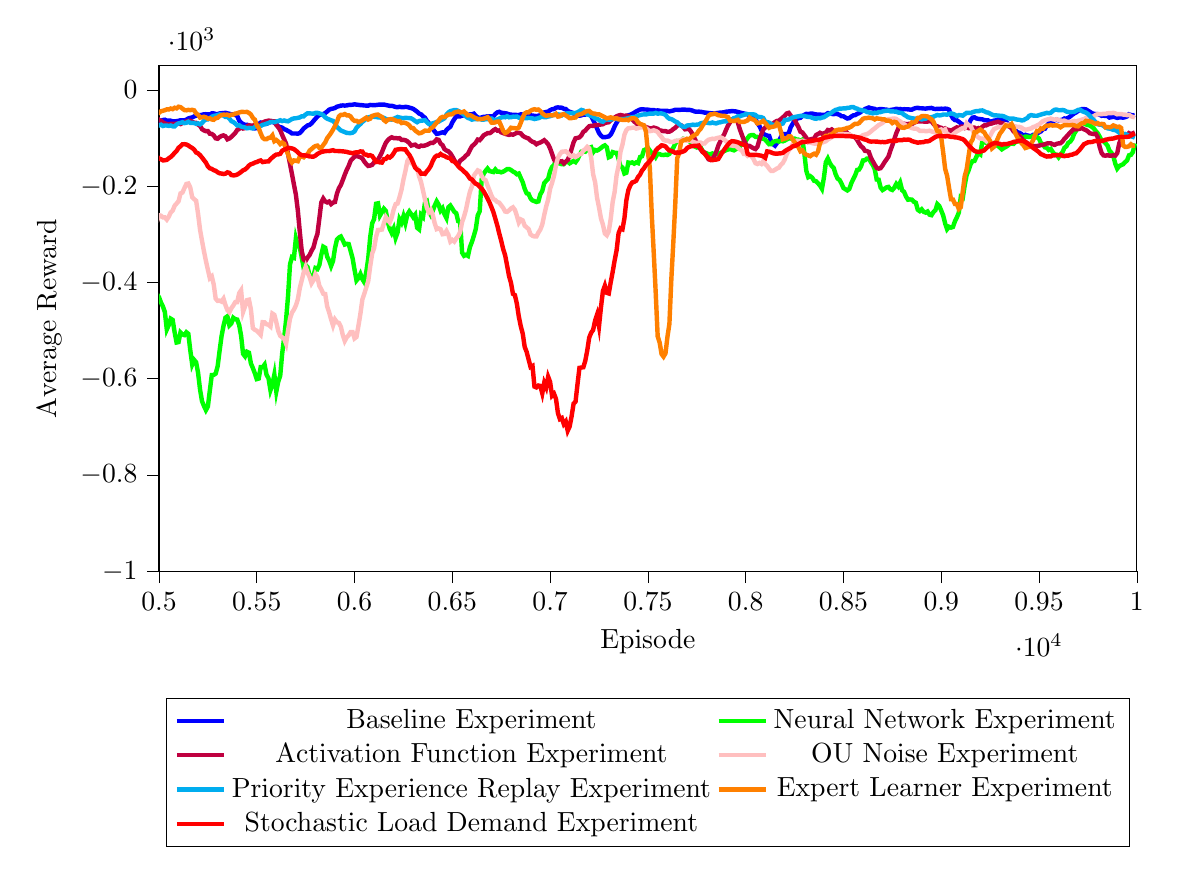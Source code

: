 % This file was created by tikzplotlib v0.9.1.
\begin{tikzpicture}

\definecolor{color0}{rgb}{1,0.498,0.055}
\definecolor{color1}{rgb}{0.122,0.467,0.706}

\begin{axis}[
compat=newest,
tick align=outside,
tick pos=left,
x grid style={white!69.02!black},
xmin=5000, xmax=10000,
xtick style={color=black},
y grid style={white!69.02!black},
ymin=-1000.00, ymax=50.00,
ytick style={color=black},
scaled y ticks=true,
scaled y ticks=base 10:-3,
width=14cm,
height=8cm,
xlabel=Episode,
ylabel=Average Reward,
%y label style={at={(-0.2,0.5)}}
%legend pos=south east
legend columns=2,
legend style={at={(0.5,-0.25)},anchor=north}
]

\addplot [ultra thick, blue]
table {%
100 -1582.671
110 -1683.017
120 -1790.324
130 -1719.455
140 -1626.989
150 -1565.743
160 -1418.633
170 -1371.802
180 -1375.939
190 -1345.468
200 -1298.374
210 -1193.147
220 -1139.19
230 -1168.839
240 -1172.511
250 -1168.133
260 -1245.399
270 -1303.169
280 -1324.62
290 -1354.062
300 -1389.753
310 -1393.801
320 -1355.153
330 -1311.118
340 -1283.816
350 -1219.649
360 -1189.391
370 -1113.863
380 -1062.588
390 -1031.853
400 -958.145
410 -903.117
420 -871.626
430 -831.303
440 -763.842
450 -724.795
460 -659.416
470 -609.689
480 -549.866
490 -476.247
500 -437.928
510 -421.57
520 -411.202
530 -388.304
540 -374.75
550 -362.886
560 -347.596
570 -359.994
580 -344.472
590 -342.857
600 -342.609
610 -336.307
620 -338.623
630 -321.162
640 -301.841
650 -290.038
660 -299.223
670 -305.734
680 -287.273
690 -273.381
700 -262.731
710 -237.222
720 -215.289
730 -227.271
740 -235.426
750 -258.291
760 -289.038
770 -256.02
780 -254.986
790 -254.545
800 -262.353
810 -268.927
820 -267.362
830 -270.412
840 -278.077
850 -270.539
860 -227.752
870 -244.935
880 -267.372
890 -280.526
900 -278.458
910 -274.413
920 -305.859
930 -319.594
940 -342.036
950 -370.37
960 -367.935
970 -386.126
980 -414.995
990 -430.933
1000 -466.023
1010 -495.411
1020 -495.275
1030 -494.843
1040 -503.196
1050 -469.327
1060 -456.773
1070 -420.818
1080 -372.879
1090 -348.42
1100 -312.494
1110 -278.476
1120 -237.614
1130 -211.018
1140 -190.087
1150 -199.546
1160 -228.247
1170 -263.956
1180 -275.837
1190 -285.851
1200 -296.433
1210 -315.601
1220 -342.004
1230 -379.349
1240 -392.211
1250 -398.114
1260 -392.364
1270 -383.148
1280 -403.153
1290 -421.35
1300 -425.799
1310 -435.632
1320 -440.057
1330 -438.756
1340 -440.4
1350 -463.906
1360 -492.316
1370 -512.143
1380 -517.978
1390 -529.753
1400 -561.327
1410 -571.885
1420 -597.161
1430 -592.88
1440 -596.936
1450 -576.799
1460 -549.756
1470 -520.97
1480 -474.957
1490 -425.021
1500 -366.897
1510 -339.831
1520 -307.658
1530 -326.513
1540 -321.137
1550 -343.088
1560 -347.167
1570 -371.659
1580 -408.125
1590 -419.28
1600 -452.63
1610 -445.244
1620 -445.903
1630 -418.28
1640 -418.254
1650 -402.127
1660 -378.795
1670 -338.335
1680 -310.379
1690 -315.086
1700 -296.53
1710 -320.683
1720 -331.295
1730 -321.496
1740 -294.76
1750 -286.469
1760 -325.353
1770 -341.753
1780 -380.24
1790 -373.292
1800 -373.367
1810 -345.01
1820 -309.195
1830 -332.292
1840 -348.81
1850 -330.219
1860 -287.615
1870 -277.787
1880 -235.113
1890 -229.118
1900 -222.694
1910 -224.117
1920 -242.496
1930 -214.428
1940 -206.827
1950 -199.675
1960 -209.892
1970 -217.231
1980 -231.523
1990 -241.167
2000 -260.272
2010 -281.322
2020 -273.374
2030 -263.591
2040 -249.82
2050 -319.381
2060 -322.323
2070 -302.811
2080 -284.749
2090 -295.579
2100 -288.238
2110 -265.162
2120 -268.024
2130 -302.43
2140 -306.666
2150 -269.233
2160 -262.909
2170 -273.624
2180 -284.866
2190 -275.056
2200 -274.743
2210 -283.468
2220 -284.761
2230 -262.29
2240 -267.06
2250 -252.055
2260 -250.14
2270 -270.351
2280 -271.63
2290 -290.346
2300 -290.558
2310 -284.703
2320 -278.163
2330 -275.228
2340 -270.504
2350 -256.064
2360 -259.906
2370 -234.327
2380 -235.211
2390 -212.956
2400 -201.035
2410 -201.88
2420 -210.632
2430 -212.682
2440 -211.664
2450 -212.04
2460 -201.164
2470 -223.695
2480 -235.792
2490 -235.802
2500 -245.72
2510 -271.671
2520 -265.96
2530 -267.753
2540 -283.03
2550 -295.217
2560 -305.659
2570 -309.813
2580 -304.645
2590 -308.725
2600 -303.72
2610 -283.894
2620 -279.508
2630 -275.253
2640 -255.302
2650 -252.136
2660 -245.884
2670 -222.702
2680 -213.129
2690 -214.564
2700 -213.322
2710 -208.727
2720 -208.95
2730 -224.26
2740 -231.605
2750 -228.719
2760 -228.144
2770 -228.468
2780 -228.416
2790 -218.786
2800 -214.283
2810 -210.238
2820 -203.851
2830 -186.222
2840 -184.886
2850 -183.531
2860 -183.937
2870 -182.299
2880 -175.9
2890 -174.372
2900 -174.666
2910 -171.93
2920 -172.071
2930 -170.187
2940 -167.209
2950 -168.428
2960 -166.643
2970 -163.526
2980 -169.089
2990 -186.402
3000 -192.082
3010 -197.732
3020 -206.824
3030 -215.153
3040 -218.975
3050 -221.605
3060 -222.659
3070 -223.43
3080 -221.227
3090 -206.184
3100 -204.473
3110 -205.581
3120 -211.639
3130 -209.592
3140 -208.438
3150 -201.273
3160 -199.889
3170 -194.928
3180 -194.94
3190 -192.181
3200 -181.976
3210 -177.046
3220 -157.395
3230 -142.555
3240 -133.128
3250 -125.795
3260 -119.984
3270 -116.77
3280 -113.5
3290 -114.632
3300 -113.348
3310 -114.451
3320 -119.343
3330 -119.744
3340 -115.228
3350 -122.596
3360 -126.569
3370 -131.817
3380 -129.548
3390 -127.316
3400 -127.075
3410 -119.91
3420 -110.494
3430 -113.882
3440 -114.461
3450 -112.965
3460 -121.683
3470 -120.42
3480 -123.333
3490 -123.786
3500 -128.182
3510 -135.155
3520 -151.205
3530 -157.407
3540 -163.0
3550 -164.377
3560 -149.012
3570 -146.704
3580 -142.912
3590 -141.005
3600 -137.032
3610 -125.605
3620 -112.318
3630 -106.934
3640 -105.77
3650 -98.36
3660 -94.619
3670 -93.238
3680 -97.485
3690 -94.796
3700 -101.055
3710 -104.139
3720 -105.174
3730 -98.732
3740 -91.791
3750 -89.507
3760 -93.791
3770 -91.259
3780 -84.739
3790 -84.892
3800 -77.748
3810 -81.052
3820 -80.638
3830 -83.305
3840 -86.958
3850 -84.334
3860 -83.418
3870 -82.053
3880 -82.274
3890 -81.302
3900 -80.642
3910 -75.35
3920 -74.645
3930 -71.182
3940 -71.405
3950 -72.2
3960 -71.412
3970 -73.858
3980 -74.793
3990 -74.824
4000 -79.659
4010 -80.665
4020 -81.991
4030 -88.669
4040 -87.987
4050 -91.729
4060 -92.03
4070 -87.173
4080 -84.01
4090 -82.443
4100 -76.918
4110 -75.966
4120 -73.042
4130 -66.168
4140 -61.517
4150 -58.041
4160 -59.637
4170 -65.352
4180 -64.29
4190 -62.171
4200 -60.969
4210 -61.748
4220 -63.442
4230 -67.418
4240 -69.502
4250 -71.117
4260 -68.975
4270 -67.692
4280 -69.206
4290 -72.223
4300 -73.731
4310 -74.342
4320 -72.672
4330 -68.276
4340 -66.179
4350 -66.851
4360 -69.191
4370 -69.914
4380 -72.318
4390 -73.965
4400 -76.506
4410 -76.009
4420 -76.987
4430 -77.712
4440 -79.866
4450 -79.882
4460 -81.331
4470 -82.929
4480 -83.508
4490 -83.132
4500 -83.388
4510 -86.194
4520 -87.763
4530 -91.914
4540 -95.205
4550 -98.032
4560 -97.293
4570 -99.52
4580 -101.649
4590 -104.864
4600 -105.316
4610 -107.445
4620 -110.116
4630 -109.558
4640 -107.65
4650 -107.95
4660 -108.365
4670 -104.942
4680 -103.029
4690 -100.408
4700 -99.091
4710 -96.773
4720 -94.48
4730 -92.126
4740 -92.931
4750 -89.244
4760 -85.762
4770 -84.402
4780 -79.825
4790 -77.277
4800 -73.509
4810 -69.982
4820 -67.711
4830 -67.679
4840 -65.26
4850 -65.638
4860 -67.16
4870 -70.079
4880 -73.467
4890 -74.804
4900 -76.721
4910 -79.131
4920 -80.213
4930 -79.383
4940 -77.449
4950 -76.895
4960 -75.043
4970 -70.838
4980 -69.071
4990 -67.287
5000 -66.006
5010 -64.236
5020 -62.418
5030 -61.859
5040 -63.765
5050 -63.6
5060 -63.883
5070 -65.234
5080 -65.342
5090 -64.792
5100 -64.216
5110 -62.891
5120 -62.905
5130 -62.991
5140 -61.665
5150 -59.224
5160 -57.888
5170 -56.967
5180 -54.983
5190 -53.326
5200 -52.65
5210 -52.282
5220 -51.604
5230 -50.467
5240 -50.346
5250 -50.851
5260 -50.909
5270 -48.751
5280 -48.802
5290 -49.855
5300 -49.995
5310 -48.797
5320 -48.317
5330 -48.161
5340 -47.485
5350 -48.594
5360 -49.498
5370 -50.81
5380 -50.889
5390 -51.895
5400 -53.871
5410 -63.378
5420 -68.025
5430 -70.605
5440 -72.879
5450 -72.336
5460 -74.618
5470 -77.89
5480 -79.472
5490 -79.73
5500 -79.386
5510 -70.868
5520 -67.837
5530 -68.813
5540 -68.49
5550 -70.228
5560 -68.477
5570 -66.719
5580 -65.662
5590 -68.243
5600 -70.975
5610 -75.76
5620 -77.263
5630 -78.205
5640 -81.51
5650 -82.792
5660 -85.375
5670 -87.222
5680 -90.47
5690 -90.518
5700 -90.402
5710 -90.873
5720 -89.506
5730 -85.074
5740 -80.035
5750 -76.775
5760 -73.683
5770 -72.578
5780 -69.427
5790 -64.418
5800 -59.893
5810 -55.152
5820 -51.984
5830 -51.17
5840 -50.052
5850 -47.893
5860 -44.729
5870 -40.991
5880 -39.383
5890 -38.606
5900 -37.416
5910 -34.767
5920 -33.79
5930 -32.539
5940 -32.144
5950 -32.441
5960 -32.111
5970 -31.166
5980 -30.922
5990 -30.644
6000 -29.858
6010 -30.459
6020 -30.92
6030 -31.464
6040 -31.69
6050 -32.295
6060 -32.4
6070 -32.548
6080 -31.16
6090 -31.363
6100 -31.671
6110 -31.303
6120 -30.651
6130 -30.585
6140 -30.283
6150 -30.345
6160 -31.209
6170 -32.105
6180 -33.067
6190 -32.885
6200 -33.975
6210 -35.387
6220 -35.803
6230 -34.835
6240 -35.783
6250 -35.884
6260 -35.093
6270 -35.517
6280 -36.715
6290 -37.733
6300 -39.296
6310 -42.091
6320 -45.218
6330 -49.006
6340 -50.737
6350 -54.688
6360 -57.597
6370 -64.368
6380 -68.689
6390 -73.34
6400 -81.063
6410 -86.334
6420 -91.205
6430 -90.481
6440 -89.308
6450 -87.991
6460 -89.327
6470 -83.136
6480 -79.478
6490 -76.397
6500 -67.315
6510 -60.747
6520 -54.833
6530 -54.697
6540 -54.872
6550 -53.441
6560 -52.523
6570 -52.055
6580 -51.852
6590 -50.806
6600 -50.713
6610 -49.199
6620 -53.885
6630 -56.896
6640 -58.243
6650 -57.019
6660 -55.864
6670 -55.542
6680 -54.679
6690 -54.579
6700 -54.756
6710 -54.759
6720 -49.784
6730 -46.594
6740 -45.421
6750 -47.378
6760 -47.838
6770 -48.32
6780 -49.114
6790 -50.643
6800 -51.175
6810 -51.941
6820 -51.538
6830 -52.063
6840 -52.035
6850 -50.611
6860 -51.021
6870 -52.498
6880 -53.029
6890 -51.788
6900 -52.541
6910 -53.234
6920 -53.624
6930 -54.477
6940 -53.346
6950 -52.267
6960 -50.38
6970 -46.71
6980 -45.64
6990 -44.99
7000 -41.97
7010 -40.066
7020 -39.642
7030 -36.894
7040 -36.183
7050 -36.734
7060 -36.893
7070 -39.103
7080 -39.604
7090 -43.753
7100 -45.276
7110 -46.703
7120 -48.525
7130 -52.543
7140 -53.548
7150 -53.442
7160 -52.738
7170 -51.082
7180 -51.167
7190 -49.164
7200 -51.268
7210 -54.139
7220 -62.145
7230 -70.63
7240 -80.097
7250 -89.44
7260 -94.872
7270 -98.083
7280 -98.165
7290 -97.28
7300 -96.514
7310 -92.655
7320 -85.09
7330 -75.397
7340 -68.091
7350 -61.511
7360 -58.314
7370 -56.846
7380 -55.745
7390 -54.568
7400 -52.683
7410 -51.552
7420 -49.374
7430 -47.385
7440 -44.598
7450 -42.717
7460 -40.667
7470 -39.994
7480 -40.5
7490 -40.573
7500 -40.908
7510 -41.531
7520 -41.981
7530 -41.732
7540 -42.978
7550 -42.403
7560 -43.034
7570 -43.453
7580 -43.548
7590 -43.234
7600 -43.502
7610 -44.539
7620 -43.458
7630 -42.676
7640 -41.152
7650 -41.166
7660 -41.335
7670 -41.109
7680 -40.665
7690 -40.919
7700 -41.452
7710 -41.149
7720 -41.936
7730 -43.206
7740 -44.77
7750 -45.278
7760 -45.045
7770 -45.396
7780 -46.083
7790 -46.984
7800 -47.291
7810 -47.866
7820 -48.274
7830 -48.667
7840 -48.394
7850 -48.262
7860 -47.619
7870 -47.062
7880 -46.778
7890 -46.419
7900 -45.154
7910 -44.728
7920 -44.405
7930 -43.733
7940 -44.264
7950 -44.64
7960 -45.672
7970 -46.91
7980 -47.8
7990 -48.802
8000 -49.647
8010 -50.722
8020 -52.605
8030 -54.553
8040 -56.394
8050 -59.72
8060 -69.434
8070 -74.705
8080 -83.155
8090 -90.934
8100 -93.152
8110 -94.751
8120 -95.447
8130 -107.491
8140 -112.574
8150 -115.719
8160 -110.207
8170 -105.831
8180 -97.95
8190 -91.285
8200 -91.879
8210 -91.422
8220 -90.102
8230 -77.434
8240 -70.526
8250 -63.884
8260 -60.179
8270 -58.627
8280 -57.805
8290 -54.182
8300 -51.685
8310 -49.634
8320 -50.159
8330 -49.275
8340 -48.967
8350 -50.093
8360 -50.855
8370 -50.992
8380 -50.943
8390 -51.895
8400 -51.897
8410 -51.07
8420 -48.125
8430 -48.461
8440 -49.77
8450 -50.305
8460 -49.455
8470 -50.205
8480 -51.639
8490 -54.473
8500 -54.757
8510 -57.189
8520 -59.264
8530 -58.498
8540 -55.253
8550 -52.857
8560 -52.204
8570 -49.638
8580 -48.188
8590 -45.354
8600 -42.516
8610 -39.656
8620 -37.901
8630 -36.406
8640 -37.813
8650 -38.532
8660 -39.248
8670 -41.366
8680 -40.162
8690 -39.538
8700 -40.032
8710 -40.524
8720 -40.785
8730 -41.979
8740 -41.625
8750 -40.927
8760 -40.342
8770 -39.098
8780 -39.781
8790 -39.492
8800 -40.77
8810 -39.952
8820 -40.126
8830 -40.151
8840 -40.801
8850 -40.82
8860 -38.857
8870 -37.571
8880 -37.118
8890 -37.987
8900 -38.041
8910 -38.442
8920 -38.717
8930 -38.06
8940 -37.811
8950 -37.302
8960 -38.833
8970 -39.611
8980 -39.283
8990 -39.464
9000 -38.877
9010 -39.281
9020 -38.79
9030 -39.167
9040 -40.968
9050 -52.081
9060 -59.175
9070 -62.532
9080 -62.983
9090 -66.063
9100 -69.236
9110 -71.944
9120 -73.433
9130 -74.121
9140 -72.66
9150 -62.476
9160 -57.519
9170 -56.785
9180 -59.126
9190 -60.048
9200 -60.544
9210 -61.014
9220 -62.586
9230 -63.021
9240 -63.184
9250 -66.029
9260 -64.99
9270 -63.596
9280 -63.116
9290 -61.558
9300 -61.191
9310 -60.328
9320 -60.664
9330 -65.092
9340 -69.868
9350 -71.667
9360 -77.563
9370 -81.204
9380 -83.507
9390 -88.11
9400 -89.015
9410 -91.378
9420 -95.267
9430 -93.199
9440 -94.511
9450 -95.34
9460 -96.007
9470 -93.234
9480 -93.438
9490 -90.341
9500 -88.091
9510 -86.065
9520 -81.095
9530 -80.589
9540 -73.984
9550 -69.449
9560 -63.908
9570 -65.007
9580 -63.324
9590 -61.325
9600 -63.199
9610 -62.563
9620 -61.795
9630 -59.206
9640 -59.421
9650 -57.7
9660 -54.861
9670 -51.652
9680 -48.699
9690 -46.677
9700 -43.485
9710 -41.547
9720 -39.583
9730 -39.804
9740 -40.359
9750 -42.988
9760 -45.312
9770 -48.132
9780 -49.665
9790 -49.963
9800 -50.077
9810 -51.636
9820 -53.658
9830 -53.408
9840 -54.065
9850 -54.121
9860 -57.351
9870 -56.557
9880 -55.698
9890 -56.662
9900 -58.039
9910 -57.073
9920 -57.165
9930 -57.434
9940 -56.596
9950 -54.98
9960 -50.678
9970 -51.994
9980 -53.036
9990 -51.943
};
\addlegendentry{Baseline Experiment};

\addplot [ultra thick, green]
table {%
100 -661.211
110 -510.415
120 -470.77
130 -497.013
140 -492.879
150 -518.935
160 -511.906
170 -532.832
180 -571.766
190 -590.117
200 -649.838
210 -624.334
220 -625.591
230 -628.558
240 -596.917
250 -572.157
260 -561.597
270 -532.39
280 -496.793
290 -507.249
300 -491.799
310 -497.946
320 -593.301
330 -639.657
340 -696.869
350 -715.234
360 -756.616
370 -778.998
380 -798.11
390 -811.975
400 -828.634
410 -839.692
420 -727.555
430 -649.428
440 -561.011
450 -517.815
460 -470.086
470 -441.349
480 -401.3
490 -351.202
500 -286.196
510 -228.988
520 -235.387
530 -237.649
540 -250.918
550 -258.724
560 -269.336
570 -282.508
580 -293.33
590 -294.473
600 -288.217
610 -291.82
620 -292.935
630 -305.392
640 -294.526
650 -303.55
660 -305.965
670 -304.781
680 -322.923
690 -334.487
700 -336.311
710 -334.91
720 -320.333
730 -321.482
740 -408.288
750 -440.132
760 -497.212
770 -547.573
780 -584.686
790 -639.768
800 -691.555
810 -750.526
820 -812.789
830 -893.567
840 -919.653
850 -966.909
860 -968.931
870 -1010.927
880 -1050.033
890 -1072.068
900 -1114.123
910 -1146.398
920 -1174.827
930 -1156.129
940 -1123.814
950 -1124.192
960 -1168.805
970 -1174.936
980 -1190.3
990 -1231.631
1000 -1323.981
1010 -1334.281
1020 -1355.73
1030 -1488.317
1040 -1692.629
1050 -1901.763
1060 -2010.984
1070 -1942.183
1080 -1956.206
1090 -1981.882
1100 -1956.098
1110 -1976.561
1120 -1981.491
1130 -1879.537
1140 -1655.08
1150 -1348.535
1160 -1155.092
1170 -1109.238
1180 -971.102
1190 -803.714
1200 -633.907
1210 -501.786
1220 -379.246
1230 -252.237
1240 -180.107
1250 -174.71
1260 -135.99
1270 -131.028
1280 -129.381
1290 -128.119
1300 -134.66
1310 -148.683
1320 -164.805
1330 -182.041
1340 -199.6
1350 -216.365
1360 -232.751
1370 -252.118
1380 -269.029
1390 -284.385
1400 -291.157
1410 -292.606
1420 -288.931
1430 -287.582
1440 -285.286
1450 -282.102
1460 -279.736
1470 -274.614
1480 -273.641
1490 -274.051
1500 -274.662
1510 -276.05
1520 -283.103
1530 -285.485
1540 -287.807
1550 -287.813
1560 -294.094
1570 -297.945
1580 -301.266
1590 -306.672
1600 -312.371
1610 -314.171
1620 -311.151
1630 -317.877
1640 -322.777
1650 -325.053
1660 -322.53
1670 -328.283
1680 -330.722
1690 -329.349
1700 -328.551
1710 -330.04
1720 -334.878
1730 -335.395
1740 -339.669
1750 -348.306
1760 -354.398
1770 -355.989
1780 -348.918
1790 -339.697
1800 -318.187
1810 -304.358
1820 -285.548
1830 -260.61
1840 -234.58
1850 -211.298
1860 -191.226
1870 -190.294
1880 -248.976
1890 -308.652
1900 -352.004
1910 -399.146
1920 -433.115
1930 -470.794
1940 -503.701
1950 -548.379
1960 -595.904
1970 -630.668
1980 -609.88
1990 -617.295
2000 -681.812
2010 -745.884
2020 -800.883
2030 -889.797
2040 -976.92
2050 -1028.482
2060 -1072.843
2070 -1097.606
2080 -1119.098
2090 -1091.659
2100 -1015.421
2110 -947.664
2120 -913.815
2130 -830.301
2140 -745.553
2150 -678.425
2160 -618.066
2170 -567.329
2180 -521.091
2190 -515.19
2200 -541.473
2210 -593.086
2220 -593.807
2230 -583.214
2240 -601.794
2250 -604.846
2260 -599.857
2270 -593.828
2280 -587.679
2290 -568.789
2300 -545.032
2310 -469.743
2320 -441.809
2330 -447.639
2340 -445.802
2350 -446.931
2360 -437.96
2370 -426.212
2380 -423.36
2390 -415.343
2400 -398.77
2410 -387.973
2420 -378.179
2430 -352.364
2440 -307.638
2450 -283.194
2460 -273.882
2470 -273.772
2480 -268.137
2490 -262.966
2500 -257.395
2510 -252.291
2520 -240.435
2530 -238.542
2540 -239.924
2550 -237.868
2560 -232.975
2570 -218.557
2580 -204.744
2590 -192.925
2600 -185.474
2610 -182.925
2620 -172.278
2630 -161.932
2640 -153.733
2650 -143.514
2660 -136.744
2670 -172.77
2680 -206.075
2690 -277.694
2700 -388.197
2710 -501.535
2720 -566.186
2730 -610.451
2740 -656.046
2750 -703.394
2760 -772.294
2770 -790.529
2780 -814.472
2790 -795.674
2800 -741.19
2810 -691.527
2820 -665.006
2830 -663.21
2840 -666.618
2850 -633.176
2860 -592.624
2870 -544.411
2880 -491.814
2890 -442.371
2900 -388.359
2910 -325.833
2920 -350.137
2930 -362.175
2940 -359.698
2950 -401.418
2960 -445.905
2970 -458.359
2980 -463.747
2990 -481.591
3000 -547.248
3010 -635.519
3020 -676.856
3030 -689.625
3040 -734.709
3050 -719.543
3060 -654.729
3070 -692.367
3080 -689.925
3090 -673.535
3100 -609.105
3110 -538.793
3120 -519.861
3130 -540.334
3140 -515.995
3150 -487.657
3160 -488.748
3170 -506.696
3180 -569.919
3190 -571.453
3200 -583.886
3210 -590.578
3220 -516.409
3230 -473.844
3240 -438.111
3250 -433.689
3260 -440.425
3270 -375.031
3280 -314.546
3290 -317.789
3300 -300.376
3310 -273.516
3320 -272.358
3330 -229.943
3340 -197.126
3350 -194.208
3360 -183.011
3370 -182.237
3380 -178.333
3390 -171.004
3400 -178.979
3410 -184.884
3420 -180.191
3430 -188.375
3440 -205.84
3450 -220.197
3460 -236.835
3470 -249.627
3480 -258.085
3490 -281.734
3500 -292.683
3510 -298.293
3520 -313.255
3530 -319.874
3540 -325.553
3550 -327.472
3560 -325.414
3570 -322.733
3580 -327.31
3590 -304.281
3600 -294.317
3610 -290.574
3620 -287.205
3630 -281.459
3640 -261.567
3650 -246.535
3660 -227.035
3670 -210.517
3680 -198.429
3690 -193.974
3700 -184.974
3710 -175.625
3720 -165.232
3730 -160.539
3740 -163.904
3750 -168.593
3760 -186.17
3770 -202.607
3780 -218.441
3790 -237.986
3800 -260.24
3810 -279.344
3820 -302.663
3830 -323.359
3840 -345.532
3850 -362.209
3860 -387.199
3870 -404.581
3880 -420.407
3890 -433.546
3900 -434.066
3910 -449.035
3920 -458.703
3930 -462.049
3940 -471.895
3950 -491.576
3960 -499.37
3970 -505.236
3980 -517.116
3990 -509.64
4000 -518.859
4010 -528.307
4020 -551.884
4030 -583.397
4040 -575.724
4050 -592.733
4060 -597.717
4070 -589.577
4080 -579.431
4090 -600.15
4100 -610.39
4110 -597.617
4120 -583.526
4130 -602.423
4140 -648.694
4150 -651.405
4160 -631.58
4170 -624.479
4180 -634.998
4190 -600.262
4200 -574.412
4210 -561.316
4220 -534.877
4230 -497.706
4240 -464.886
4250 -444.176
4260 -434.27
4270 -436.378
4280 -402.932
4290 -428.818
4300 -432.423
4310 -427.235
4320 -433.587
4330 -431.262
4340 -427.105
4350 -398.777
4360 -400.413
4370 -401.345
4380 -427.233
4390 -412.083
4400 -413.826
4410 -443.857
4420 -478.405
4430 -454.991
4440 -432.67
4450 -439.202
4460 -440.89
4470 -427.416
4480 -394.09
4490 -381.389
4500 -367.082
4510 -329.079
4520 -276.182
4530 -272.521
4540 -267.448
4550 -258.83
4560 -249.923
4570 -250.133
4580 -260.739
4590 -271.015
4600 -281.479
4610 -304.627
4620 -324.48
4630 -342.97
4640 -388.786
4650 -438.772
4660 -506.559
4670 -579.166
4680 -657.306
4690 -717.08
4700 -752.17
4710 -777.392
4720 -815.001
4730 -805.359
4740 -809.277
4750 -793.964
4760 -759.752
4770 -701.409
4780 -616.414
4790 -562.411
4800 -520.129
4810 -485.079
4820 -427.668
4830 -439.825
4840 -406.945
4850 -384.084
4860 -352.76
4870 -358.451
4880 -379.619
4890 -369.865
4900 -382.276
4910 -392.318
4920 -414.669
4930 -401.072
4940 -388.504
4950 -422.818
4960 -443.254
4970 -437.251
4980 -426.112
4990 -424.224
5000 -430.411
5010 -441.322
5020 -449.755
5030 -461.217
5040 -497.563
5050 -488.441
5060 -475.197
5070 -477.735
5080 -503.431
5090 -524.649
5100 -523.772
5110 -503.821
5120 -507.896
5130 -509.209
5140 -503.371
5150 -506.552
5160 -540.477
5170 -570.389
5180 -560.926
5190 -565.785
5200 -588.018
5210 -622.497
5220 -646.438
5230 -656.58
5240 -665.142
5250 -657.738
5260 -624.384
5270 -592.354
5280 -592.029
5290 -589.202
5300 -574.011
5310 -541.762
5320 -511.421
5330 -490.013
5340 -473.177
5350 -470.155
5360 -488.982
5370 -485.045
5380 -473.249
5390 -476.256
5400 -477.047
5410 -488.156
5420 -510.981
5430 -548.195
5440 -553.396
5450 -543.928
5460 -545.83
5470 -568.022
5480 -577.718
5490 -588.353
5500 -600.691
5510 -599.565
5520 -576.001
5530 -576.1
5540 -570.665
5550 -591.832
5560 -598.864
5570 -623.702
5580 -611.973
5590 -591.343
5600 -626.391
5610 -605.516
5620 -593.549
5630 -547.295
5640 -515.281
5650 -477.48
5660 -427.796
5670 -362.544
5680 -346.998
5690 -348.673
5700 -308.496
5710 -323.601
5720 -327.299
5730 -347.995
5740 -370.169
5750 -363.721
5760 -368.091
5770 -386.086
5780 -392.23
5790 -385.655
5800 -370.169
5810 -372.073
5820 -363.842
5830 -342.389
5840 -325.571
5850 -327.868
5860 -346.65
5870 -354.301
5880 -365.934
5890 -355.251
5900 -328.674
5910 -310.798
5920 -306.573
5930 -304.517
5940 -312.231
5950 -321.144
5960 -319.794
5970 -320.008
5980 -334.555
5990 -349.68
6000 -373.533
6010 -395.716
6020 -390.783
6030 -382.291
6040 -392.975
6050 -399.538
6060 -378.066
6070 -350.133
6080 -305.968
6090 -277.168
6100 -268.307
6110 -236.387
6120 -235.562
6130 -260.885
6140 -253.844
6150 -246.739
6160 -251.367
6170 -274.134
6180 -288.795
6190 -297.078
6200 -287.909
6210 -307.196
6220 -295.875
6230 -268.391
6240 -275.502
6250 -262.38
6260 -276.783
6270 -259.068
6280 -252.469
6290 -258.187
6300 -264.338
6310 -259.159
6320 -286.295
6330 -289.586
6340 -259.359
6350 -263.861
6360 -234.605
6370 -231.464
6380 -253.01
6390 -260.002
6400 -251.113
6410 -240.244
6420 -231.39
6430 -238.21
6440 -250.749
6450 -245.735
6460 -258.335
6470 -266.147
6480 -243.616
6490 -240.142
6500 -246.481
6510 -253.009
6520 -256.141
6530 -272.744
6540 -274.695
6550 -337.879
6560 -344.518
6570 -342.424
6580 -344.693
6590 -326.354
6600 -315.828
6610 -303.175
6620 -288.575
6630 -260.476
6640 -252.123
6650 -185.668
6660 -174.169
6670 -168.212
6680 -163.226
6690 -168.455
6700 -169.431
6710 -170.521
6720 -165.137
6730 -169.775
6740 -169.697
6750 -171.14
6760 -169.721
6770 -167.327
6780 -164.455
6790 -164.309
6800 -166.191
6810 -169.412
6820 -171.451
6830 -175.14
6840 -173.68
6850 -182.827
6860 -191.791
6870 -205.309
6880 -214.667
6890 -215.872
6900 -225.324
6910 -229.479
6920 -230.973
6930 -232.661
6940 -231.545
6950 -216.736
6960 -209.813
6970 -193.485
6980 -188.754
6990 -184.502
7000 -168.745
7010 -159.904
7020 -156.041
7030 -145.597
7040 -145.44
7050 -153.04
7060 -154.328
7070 -154.142
7080 -149.604
7090 -148.69
7100 -152.368
7110 -149.71
7120 -147.485
7130 -149.986
7140 -144.366
7150 -135.693
7160 -128.101
7170 -127.529
7180 -128.311
7190 -123.99
7200 -120.797
7210 -118.98
7220 -129.534
7230 -124.659
7240 -125.964
7250 -123.7
7260 -120.466
7270 -117.161
7280 -115.179
7290 -118.962
7300 -139.869
7310 -138.111
7320 -129.109
7330 -130.364
7340 -130.745
7350 -143.191
7360 -158.641
7370 -161.035
7380 -173.623
7390 -171.951
7400 -150.811
7410 -151.711
7420 -150.504
7430 -153.068
7440 -150.496
7450 -151.963
7460 -139.354
7470 -137.744
7480 -125.016
7490 -123.143
7500 -120.546
7510 -125.824
7520 -131.615
7530 -132.601
7540 -139.372
7550 -132.284
7560 -133.309
7570 -134.96
7580 -135.189
7590 -134.406
7600 -135.088
7610 -132.823
7620 -125.133
7630 -120.193
7640 -111.423
7650 -106.139
7660 -106.558
7670 -105.055
7680 -101.375
7690 -102.842
7700 -104.51
7710 -105.969
7720 -109.399
7730 -114.506
7740 -117.49
7750 -119.529
7760 -117.949
7770 -119.529
7780 -126.666
7790 -131.454
7800 -131.676
7810 -133.352
7820 -133.587
7830 -131.866
7840 -133.55
7850 -133.012
7860 -132.36
7870 -130.941
7880 -129.14
7890 -126.921
7900 -125.023
7910 -123.706
7920 -122.722
7930 -124.176
7940 -125.48
7950 -123.1
7960 -121.015
7970 -117.686
7980 -111.841
7990 -107.571
8000 -105.779
8010 -99.659
8020 -94.868
8030 -93.694
8040 -93.909
8050 -97.297
8060 -97.586
8070 -98.037
8080 -100.69
8090 -101.293
8100 -103.407
8110 -108.113
8120 -112.772
8130 -112.479
8140 -108.156
8150 -106.557
8160 -105.644
8170 -107.199
8180 -105.869
8190 -106.646
8200 -105.127
8210 -102.703
8220 -100.777
8230 -100.482
8240 -102.205
8250 -101.084
8260 -102.942
8270 -103.293
8280 -105.934
8290 -103.303
8300 -131.282
8310 -167.937
8320 -181.186
8330 -179.031
8340 -182.238
8350 -188.723
8360 -189.619
8370 -193.897
8380 -198.539
8390 -205.335
8400 -182.298
8410 -150.153
8420 -142.459
8430 -151.515
8440 -158.096
8450 -161.954
8460 -175.163
8470 -184.103
8480 -186.816
8490 -194.416
8500 -203.717
8510 -206.249
8520 -208.74
8530 -205.623
8540 -193.854
8550 -185.287
8560 -177.233
8570 -166.148
8580 -165.289
8590 -158.431
8600 -146.434
8610 -146.041
8620 -142.512
8630 -142.324
8640 -149.907
8650 -155.833
8660 -164.751
8670 -186.048
8680 -186.574
8690 -202.747
8700 -207.939
8710 -205.353
8720 -202.364
8730 -201.418
8740 -206.236
8750 -207.769
8760 -203.182
8770 -195.23
8780 -200.351
8790 -192.35
8800 -208.358
8810 -211.68
8820 -221.554
8830 -227.975
8840 -227.453
8850 -227.881
8860 -232.251
8870 -234.142
8880 -248.902
8890 -251.661
8900 -247.991
8910 -253.149
8920 -254.775
8930 -252.539
8940 -259.038
8950 -260.165
8960 -253.828
8970 -249.921
8980 -237.205
8990 -241.064
9000 -250.628
9010 -260.809
9020 -277.41
9030 -289.24
9040 -284.251
9050 -285.954
9060 -284.538
9070 -272.781
9080 -264.623
9090 -254.664
9100 -222.243
9110 -224.496
9120 -198.121
9130 -176.59
9140 -167.056
9150 -154.466
9160 -147.646
9170 -147.545
9180 -138.715
9190 -130.507
9200 -133.575
9210 -106.663
9220 -105.527
9230 -110.145
9240 -110.718
9250 -112.6
9260 -114.926
9270 -110.991
9280 -114.969
9290 -115.972
9300 -119.657
9310 -123.327
9320 -120.557
9330 -118.436
9340 -115.65
9350 -112.35
9360 -111.438
9370 -112.031
9380 -107.631
9390 -107.078
9400 -101.26
9410 -97.396
9420 -100.29
9430 -97.019
9440 -97.042
9450 -97.746
9460 -97.772
9470 -95.552
9480 -98.767
9490 -97.857
9500 -101.024
9510 -110.576
9520 -112.476
9530 -119.266
9540 -120.109
9550 -124.661
9560 -122.55
9570 -128.837
9580 -133.648
9590 -134.609
9600 -139.872
9610 -133.804
9620 -129.47
9630 -120.04
9640 -117.002
9650 -109.581
9660 -107.246
9670 -101.308
9680 -90.694
9690 -84.483
9700 -74.022
9710 -70.742
9720 -66.442
9730 -69.619
9740 -71.768
9750 -72.856
9760 -74.144
9770 -76.529
9780 -79.839
9790 -85.117
9800 -89.854
9810 -96.934
9820 -104.702
9830 -106.931
9840 -110.878
9850 -115.238
9860 -126.054
9870 -130.398
9880 -137.537
9890 -153.135
9900 -163.279
9910 -158.238
9920 -156.055
9930 -154.415
9940 -149.923
9950 -146.614
9960 -135.854
9970 -134.735
9980 -129.044
9990 -111.116
};

\addlegendentry{Neural Network Experiment};

\addplot [ultra thick, purple]
table {%
100 -863.752
110 -379.705
120 -380.829
130 -541.766
140 -729.141
150 -930.255
160 -1234.736
170 -1473.388
180 -1652.454
190 -1894.627
200 -2055.937
210 -2160.625
220 -2122.43
230 -1983.846
240 -1833.449
250 -1679.259
260 -1468.715
270 -1277.478
280 -1079.597
290 -818.525
300 -615.644
310 -470.94
320 -469.17
330 -495.971
340 -463.021
350 -427.684
360 -347.679
370 -298.037
380 -303.79
390 -309.479
400 -314.943
410 -317.402
420 -311.004
430 -267.59
440 -277.023
450 -278.593
460 -286.455
470 -296.972
480 -310.948
490 -315.775
500 -324.98
510 -322.888
520 -320.745
530 -329.063
540 -328.631
550 -323.406
560 -309.162
570 -300.988
580 -288.763
590 -282.913
600 -283.444
610 -287.806
620 -313.822
630 -327.348
640 -350.129
650 -370.578
660 -393.726
670 -400.53
680 -410.023
690 -416.429
700 -422.489
710 -436.252
720 -429.763
730 -429.558
740 -416.781
750 -410.513
760 -414.293
770 -423.037
780 -444.556
790 -475.638
800 -472.923
810 -482.376
820 -506.333
830 -529.114
840 -552.64
850 -576.956
860 -609.989
870 -623.981
880 -625.061
890 -642.435
900 -665.642
910 -658.286
920 -696.909
930 -710.861
940 -728.208
950 -984.082
960 -968.886
970 -991.97
980 -993.411
990 -973.828
1000 -965.022
1010 -991.688
1020 -971.816
1030 -1013.904
1040 -1020.384
1050 -773.383
1060 -787.869
1070 -767.737
1080 -760.353
1090 -767.984
1100 -779.858
1110 -775.155
1120 -748.499
1130 -660.795
1140 -616.55
1150 -588.344
1160 -628.557
1170 -615.432
1180 -608.031
1190 -664.769
1200 -707.317
1210 -713.175
1220 -741.484
1230 -740.334
1240 -753.458
1250 -852.923
1260 -775.672
1270 -769.161
1280 -783.773
1290 -806.136
1300 -755.988
1310 -738.818
1320 -703.092
1330 -728.245
1340 -724.954
1350 -637.187
1360 -631.132
1370 -630.295
1380 -725.972
1390 -797.696
1400 -841.594
1410 -846.018
1420 -885.033
1430 -914.06
1440 -907.003
1450 -908.003
1460 -919.519
1470 -929.875
1480 -839.389
1490 -658.068
1500 -613.531
1510 -616.461
1520 -597.755
1530 -589.768
1540 -608.089
1550 -578.77
1560 -558.043
1570 -540.049
1580 -508.484
1590 -506.207
1600 -480.275
1610 -449.35
1620 -423.915
1630 -391.368
1640 -366.63
1650 -377.996
1660 -387.257
1670 -402.781
1680 -414.464
1690 -420.216
1700 -434.966
1710 -438.873
1720 -434.369
1730 -423.352
1740 -433.534
1750 -449.196
1760 -464.594
1770 -449.64
1780 -443.129
1790 -457.717
1800 -447.299
1810 -436.699
1820 -419.513
1830 -394.681
1840 -355.131
1850 -313.281
1860 -273.156
1870 -255.41
1880 -226.395
1890 -179.538
1900 -156.412
1910 -140.191
1920 -129.375
1930 -141.412
1940 -151.503
1950 -169.787
1960 -182.523
1970 -196.094
1980 -209.924
1990 -223.152
2000 -249.651
2010 -268.567
2020 -278.578
2030 -274.249
2040 -273.373
2050 -264.228
2060 -261.978
2070 -259.343
2080 -258.789
2090 -262.07
2100 -247.163
2110 -233.068
2120 -225.723
2130 -218.787
2140 -207.431
2150 -205.96
2160 -203.752
2170 -200.208
2180 -191.873
2190 -177.796
2200 -167.664
2210 -166.124
2220 -166.122
2230 -169.612
2240 -183.982
2250 -191.552
2260 -202.182
2270 -210.646
2280 -223.54
2290 -245.79
2300 -260.591
2310 -255.624
2320 -250.504
2330 -242.579
2340 -225.987
2350 -209.537
2360 -189.006
2370 -170.508
2380 -159.124
2390 -136.967
2400 -117.766
2410 -119.541
2420 -124.304
2430 -129.323
2440 -137.447
2450 -140.685
2460 -143.72
2470 -148.239
2480 -142.751
2490 -145.677
2500 -153.715
2510 -160.607
2520 -161.332
2530 -164.588
2540 -164.899
2550 -173.378
2560 -188.345
2570 -192.444
2580 -207.778
2590 -211.844
2600 -206.558
2610 -203.879
2620 -202.43
2630 -195.445
2640 -191.633
2650 -188.229
2660 -182.967
2670 -188.333
2680 -186.689
2690 -189.695
2700 -194.435
2710 -200.724
2720 -208.96
2730 -220.766
2740 -239.767
2750 -247.112
2760 -249.409
2770 -248.846
2780 -252.954
2790 -255.647
2800 -264.381
2810 -259.55
2820 -254.884
2830 -256.297
2840 -245.237
2850 -242.261
2860 -245.086
2870 -243.21
2880 -235.368
2890 -237.789
2900 -236.858
2910 -245.283
2920 -251.573
2930 -253.47
2940 -253.093
2950 -257.555
2960 -255.491
2970 -267.529
2980 -291.687
2990 -293.666
3000 -294.816
3010 -292.135
3020 -287.518
3030 -274.86
3040 -268.097
3050 -252.674
3060 -237.261
3070 -212.62
3080 -176.521
3090 -158.479
3100 -149.547
3110 -139.871
3120 -135.889
3130 -135.144
3140 -131.845
3150 -129.551
3160 -134.872
3170 -137.48
3180 -140.699
3190 -144.048
3200 -140.99
3210 -143.166
3220 -143.031
3230 -144.13
3240 -147.07
3250 -148.241
3260 -148.842
3270 -150.347
3280 -152.884
3290 -157.285
3300 -156.849
3310 -156.202
3320 -159.733
3330 -159.209
3340 -156.142
3350 -154.372
3360 -146.13
3370 -142.942
3380 -144.789
3390 -138.392
3400 -138.913
3410 -135.483
3420 -126.822
3430 -126.958
3440 -128.847
3450 -132.048
3460 -137.55
3470 -138.239
3480 -132.582
3490 -131.855
3500 -127.682
3510 -126.318
3520 -127.287
3530 -124.218
3540 -122.112
3550 -119.915
3560 -116.556
3570 -114.013
3580 -112.254
3590 -109.762
3600 -111.792
3610 -116.071
3620 -119.829
3630 -118.897
3640 -116.646
3650 -116.943
3660 -114.352
3670 -111.266
3680 -107.269
3690 -102.23
3700 -97.097
3710 -89.104
3720 -81.724
3730 -78.857
3740 -77.445
3750 -72.711
3760 -72.826
3770 -73.431
3780 -73.596
3790 -74.676
3800 -71.956
3810 -70.457
3820 -77.392
3830 -90.522
3840 -89.459
3850 -87.093
3860 -85.243
3870 -84.194
3880 -84.384
3890 -84.793
3900 -86.492
3910 -86.761
3920 -78.645
3930 -63.85
3940 -64.438
3950 -65.598
3960 -66.699
3970 -68.408
3980 -67.427
3990 -66.906
4000 -66.152
4010 -65.438
4020 -64.477
4030 -67.286
4040 -71.379
4050 -76.131
4060 -78.035
4070 -78.528
4080 -82.435
4090 -86.5
4100 -90.599
4110 -93.902
4120 -97.52
4130 -97.006
4140 -93.261
4150 -91.299
4160 -92.961
4170 -96.072
4180 -93.653
4190 -91.154
4200 -90.029
4210 -91.423
4220 -97.209
4230 -102.086
4240 -106.231
4250 -108.295
4260 -108.37
4270 -108.559
4280 -110.983
4290 -115.147
4300 -120.74
4310 -122.73
4320 -116.635
4330 -111.27
4340 -112.623
4350 -116.731
4360 -114.233
4370 -113.548
4380 -116.556
4390 -116.225
4400 -115.763
4410 -117.174
4420 -118.524
4430 -119.548
4440 -114.84
4450 -108.283
4460 -108.297
4470 -102.957
4480 -93.827
4490 -86.808
4500 -79.681
4510 -72.357
4520 -66.928
4530 -76.027
4540 -93.837
4550 -119.387
4560 -143.636
4570 -170.766
4580 -176.948
4590 -182.256
4600 -185.584
4610 -191.742
4620 -196.998
4630 -190.983
4640 -181.959
4650 -166.069
4660 -144.361
4670 -125.709
4680 -131.026
4690 -134.228
4700 -133.225
4710 -131.184
4720 -133.016
4730 -129.352
4740 -121.504
4750 -112.577
4760 -113.896
4770 -111.086
4780 -104.218
4790 -99.871
4800 -99.063
4810 -96.266
4820 -90.219
4830 -88.266
4840 -83.697
4850 -79.525
4860 -72.604
4870 -67.403
4880 -64.779
4890 -60.301
4900 -56.388
4910 -55.09
4920 -54.324
4930 -53.068
4940 -53.798
4950 -54.807
4960 -56.839
4970 -57.546
4980 -56.333
4990 -58.584
5000 -62.267
5010 -64.134
5020 -67.19
5030 -69.518
5040 -70.678
5050 -71.393
5060 -70.608
5070 -70.17
5080 -70.271
5090 -69.999
5100 -69.412
5110 -70.848
5120 -68.568
5130 -66.8
5140 -65.533
5150 -64.334
5160 -63.955
5170 -66.259
5180 -67.983
5190 -68.275
5200 -72.109
5210 -74.481
5220 -81.378
5230 -84.103
5240 -85.592
5250 -85.419
5260 -90.893
5270 -91.364
5280 -94.364
5290 -100.438
5300 -101.372
5310 -97.798
5320 -95.507
5330 -94.383
5340 -96.333
5350 -102.498
5360 -100.757
5370 -97.478
5380 -93.538
5390 -89.196
5400 -83.104
5410 -80.964
5420 -77.288
5430 -80.023
5440 -79.198
5450 -75.589
5460 -73.269
5470 -74.149
5480 -74.064
5490 -72.385
5500 -73.695
5510 -73.338
5520 -72.254
5530 -67.651
5540 -65.673
5550 -64.638
5560 -63.741
5570 -64.032
5580 -64.922
5590 -64.968
5600 -72.679
5610 -77.447
5620 -83.711
5630 -93.552
5640 -102.672
5650 -111.579
5660 -132.908
5670 -153.63
5680 -174.737
5690 -196.221
5700 -217.458
5710 -250.218
5720 -294.717
5730 -334.889
5740 -352.16
5750 -355.255
5760 -347.972
5770 -342.971
5780 -334.112
5790 -327.133
5800 -311.168
5810 -299.428
5820 -267.252
5830 -233.704
5840 -225.616
5850 -231.725
5860 -233.625
5870 -231.789
5880 -237.14
5890 -233.942
5900 -232.768
5910 -215.275
5920 -204.253
5930 -197.465
5940 -187.0
5950 -176.072
5960 -166.076
5970 -157.806
5980 -147.107
5990 -142.522
6000 -138.482
6010 -137.354
6020 -138.311
6030 -139.854
6040 -142.414
6050 -148.902
6060 -153.909
6070 -157.788
6080 -157.087
6090 -155.538
6100 -150.417
6110 -149.426
6120 -144.541
6130 -137.638
6140 -129.421
6150 -118.941
6160 -109.759
6170 -104.28
6180 -100.602
6190 -98.334
6200 -99.883
6210 -99.882
6220 -100.594
6230 -100.094
6240 -103.647
6250 -103.612
6260 -104.495
6270 -106.562
6280 -110.494
6290 -115.449
6300 -114.378
6310 -113.605
6320 -116.99
6330 -118.063
6340 -115.543
6350 -116.168
6360 -115.403
6370 -114.038
6380 -111.91
6390 -109.917
6400 -110.179
6410 -107.28
6420 -102.67
6430 -103.681
6440 -111.587
6450 -114.607
6460 -122.963
6470 -125.783
6480 -127.441
6490 -131.704
6500 -138.073
6510 -145.626
6520 -152.776
6530 -154.621
6540 -146.849
6550 -144.061
6560 -140.567
6570 -136.221
6580 -133.014
6590 -124.684
6600 -117.338
6610 -113.455
6620 -109.333
6630 -103.045
6640 -104.225
6650 -99.685
6660 -94.246
6670 -92.03
6680 -89.834
6690 -89.793
6700 -87.671
6710 -83.665
6720 -81.369
6730 -84.405
6740 -84.01
6750 -88.091
6760 -89.475
6770 -91.184
6780 -92.343
6790 -93.319
6800 -92.306
6810 -92.929
6820 -91.084
6830 -88.925
6840 -89.105
6850 -90.207
6860 -94.995
6870 -97.718
6880 -99.43
6890 -100.782
6900 -104.984
6910 -107.668
6920 -108.999
6930 -112.84
6940 -110.521
6950 -109.128
6960 -106.94
6970 -104.366
6980 -108.185
6990 -112.889
7000 -121.43
7010 -132.754
7020 -144.501
7030 -150.451
7040 -149.754
7050 -148.185
7060 -148.038
7070 -152.595
7080 -149.169
7090 -145.367
7100 -135.809
7110 -122.278
7120 -108.922
7130 -100.433
7140 -99.529
7150 -98.488
7160 -94.128
7170 -86.906
7180 -84.432
7190 -79.345
7200 -75.409
7210 -74.356
7220 -74.503
7230 -73.03
7240 -73.154
7250 -72.29
7260 -71.759
7270 -71.191
7280 -68.626
7290 -67.683
7300 -67.047
7310 -63.154
7320 -60.033
7330 -57.393
7340 -54.688
7350 -53.006
7360 -51.97
7370 -53.049
7380 -53.73
7390 -53.122
7400 -54.324
7410 -56.707
7420 -60.95
7430 -65.777
7440 -68.568
7450 -73.172
7460 -73.485
7470 -74.238
7480 -74.513
7490 -77.355
7500 -78.36
7510 -79.975
7520 -79.709
7530 -78.123
7540 -79.295
7550 -80.786
7560 -84.138
7570 -84.597
7580 -85.619
7590 -85.587
7600 -86.899
7610 -86.687
7620 -84.648
7630 -81.253
7640 -78.594
7650 -74.259
7660 -72.341
7670 -73.385
7680 -76.724
7690 -81.77
7700 -81.125
7710 -81.245
7720 -86.056
7730 -93.532
7740 -101.734
7750 -109.902
7760 -118.332
7770 -123.54
7780 -129.113
7790 -130.048
7800 -136.976
7810 -144.01
7820 -145.466
7830 -142.879
7840 -137.02
7850 -127.889
7860 -115.66
7870 -107.1
7880 -98.21
7890 -92.45
7900 -82.461
7910 -73.723
7920 -67.254
7930 -61.15
7940 -59.027
7950 -59.675
7960 -67.817
7970 -81.499
7980 -92.567
7990 -103.522
8000 -111.547
8010 -117.292
8020 -116.368
8030 -118.8
8040 -121.228
8050 -122.853
8060 -118.047
8070 -103.866
8080 -92.345
8090 -81.972
8100 -77.737
8110 -75.187
8120 -75.619
8130 -74.172
8140 -69.568
8150 -66.609
8160 -64.317
8170 -63.703
8180 -60.414
8190 -57.149
8200 -53.358
8210 -48.828
8220 -47.574
8230 -53.038
8240 -58.827
8250 -60.983
8260 -69.825
8270 -77.116
8280 -86.698
8290 -88.328
8300 -93.876
8310 -99.169
8320 -106.431
8330 -102.728
8340 -101.68
8350 -101.163
8360 -93.688
8370 -91.585
8380 -88.98
8390 -91.216
8400 -89.86
8410 -88.697
8420 -83.186
8430 -84.223
8440 -81.919
8450 -84.949
8460 -88.922
8470 -86.22
8480 -83.972
8490 -85.076
8500 -85.531
8510 -84.463
8520 -89.783
8530 -92.797
8540 -95.618
8550 -96.341
8560 -98.736
8570 -103.805
8580 -110.914
8590 -116.997
8600 -120.253
8610 -126.443
8620 -127.031
8630 -128.767
8640 -140.753
8650 -148.099
8660 -155.347
8670 -161.943
8680 -163.512
8690 -162.451
8700 -156.875
8710 -150.12
8720 -144.384
8730 -138.468
8740 -125.799
8750 -114.965
8760 -102.325
8770 -89.982
8780 -80.597
8790 -71.357
8800 -71.665
8810 -70.175
8820 -70.954
8830 -70.697
8840 -70.26
8850 -70.797
8860 -68.487
8870 -66.543
8880 -65.431
8890 -65.563
8900 -64.995
8910 -65.657
8920 -65.902
8930 -65.676
8940 -64.863
8950 -64.818
8960 -70.311
8970 -74.685
8980 -75.512
8990 -77.731
9000 -78.569
9010 -81.53
9020 -79.846
9030 -82.578
9040 -83.153
9050 -84.646
9060 -82.302
9070 -79.894
9080 -77.596
9090 -79.318
9100 -76.339
9110 -76.259
9120 -79.051
9130 -77.347
9140 -79.224
9150 -79.385
9160 -78.468
9170 -78.356
9180 -81.028
9190 -79.133
9200 -81.091
9210 -76.492
9220 -73.699
9230 -73.498
9240 -71.622
9250 -70.162
9260 -69.502
9270 -67.795
9280 -67.473
9290 -66.027
9300 -67.682
9310 -69.279
9320 -69.781
9330 -72.514
9340 -74.758
9350 -76.278
9360 -79.97
9370 -86.153
9380 -89.323
9390 -93.103
9400 -95.451
9410 -99.769
9420 -105.52
9430 -107.585
9440 -110.846
9450 -114.505
9460 -117.12
9470 -116.395
9480 -116.82
9490 -116.383
9500 -115.629
9510 -114.484
9520 -113.907
9530 -112.999
9540 -111.167
9550 -110.762
9560 -110.739
9570 -112.924
9580 -114.068
9590 -111.851
9600 -111.07
9610 -110.751
9620 -106.894
9630 -101.239
9640 -97.15
9650 -92.613
9660 -88.306
9670 -84.076
9680 -80.383
9690 -81.757
9700 -81.299
9710 -80.488
9720 -79.281
9730 -81.846
9740 -83.285
9750 -86.354
9760 -90.064
9770 -90.817
9780 -91.581
9790 -91.111
9800 -97.935
9810 -118.049
9820 -131.04
9830 -135.891
9840 -136.616
9850 -135.398
9860 -136.505
9870 -136.508
9880 -135.75
9890 -136.325
9900 -131.05
9910 -111.346
9920 -99.946
9930 -96.247
9940 -94.568
9950 -94.089
9960 -89.674
9970 -91.771
9980 -90.026
9990 -88.321
};
\addlegendentry{Activation Function Experiment};

\addplot [ultra thick, pink]
table {%
100 -630.357
110 -559.988
120 -536.711
130 -501.928
140 -448.758
150 -438.572
160 -411.544
170 -411.322
180 -408.086
190 -434.036
200 -460.554
210 -468.493
220 -485.141
230 -507.383
240 -521.913
250 -511.588
260 -523.231
270 -523.84
280 -510.391
290 -491.418
300 -470.611
310 -454.466
320 -439.997
330 -416.522
340 -414.411
350 -410.849
360 -411.176
370 -411.122
380 -419.036
390 -415.845
400 -414.471
410 -410.405
420 -415.75
430 -420.308
440 -413.077
450 -413.401
460 -410.977
470 -406.806
480 -402.372
490 -397.739
500 -396.393
510 -400.872
520 -396.285
530 -393.777
540 -396.922
550 -396.476
560 -386.122
570 -371.038
580 -351.532
590 -337.507
600 -331.191
610 -318.748
620 -299.613
630 -280.576
640 -256.332
650 -238.166
660 -225.141
670 -228.543
680 -229.84
690 -232.424
700 -230.869
710 -232.484
720 -244.503
730 -259.738
740 -278.399
750 -287.367
760 -301.251
770 -305.143
780 -315.308
790 -318.436
800 -316.41
810 -315.603
820 -310.617
830 -307.077
840 -302.197
850 -305.138
860 -308.768
870 -313.694
880 -321.679
890 -336.686
900 -353.953
910 -366.925
920 -377.612
930 -385.696
940 -386.64
950 -391.467
960 -391.242
970 -385.104
980 -374.757
990 -360.399
1000 -347.077
1010 -336.848
1020 -330.312
1030 -322.089
1040 -320.427
1050 -314.877
1060 -309.932
1070 -311.486
1080 -308.837
1090 -309.122
1100 -305.167
1110 -300.044
1120 -296.622
1130 -295.711
1140 -291.18
1150 -290.488
1160 -286.291
1170 -279.61
1180 -281.037
1190 -280.736
1200 -284.4
1210 -284.532
1220 -286.273
1230 -283.69
1240 -286.252
1250 -287.305
1260 -290.517
1270 -294.553
1280 -292.449
1290 -295.544
1300 -298.833
1310 -301.7
1320 -306.304
1330 -313.011
1340 -314.836
1350 -314.776
1360 -310.813
1370 -308.953
1380 -306.725
1390 -299.645
1400 -287.376
1410 -280.479
1420 -269.811
1430 -261.746
1440 -254.344
1450 -245.938
1460 -241.531
1470 -235.882
1480 -232.951
1490 -227.032
1500 -223.315
1510 -217.425
1520 -215.397
1530 -209.396
1540 -204.511
1550 -198.287
1560 -196.247
1570 -193.332
1580 -202.066
1590 -229.834
1600 -253.877
1610 -262.695
1620 -277.136
1630 -296.005
1640 -314.959
1650 -333.025
1660 -346.024
1670 -359.627
1680 -360.733
1690 -345.821
1700 -344.356
1710 -369.868
1720 -405.403
1730 -447.999
1740 -506.032
1750 -587.288
1760 -670.74
1770 -751.161
1780 -831.997
1790 -917.203
1800 -989.291
1810 -1043.053
1820 -1065.738
1830 -1092.865
1840 -1106.614
1850 -1101.855
1860 -1097.193
1870 -1091.875
1880 -1088.595
1890 -1070.628
1900 -1063.904
1910 -1059.83
1920 -1033.6
1930 -1004.901
1940 -994.632
1950 -993.898
1960 -978.767
1970 -897.686
1980 -805.688
1990 -733.634
2000 -703.629
2010 -684.938
2020 -708.829
2030 -735.266
2040 -723.407
2050 -706.896
2060 -696.354
2070 -730.796
2080 -745.354
2090 -805.096
2100 -794.604
2110 -791.98
2120 -793.644
2130 -750.852
2140 -734.176
2150 -707.906
2160 -652.747
2170 -655.125
2180 -671.098
2190 -639.442
2200 -629.345
2210 -616.952
2220 -589.212
2230 -589.775
2240 -587.27
2250 -577.145
2260 -601.995
2270 -596.427
2280 -609.268
2290 -611.071
2300 -608.971
2310 -603.339
2320 -600.389
2330 -602.977
2340 -602.356
2350 -602.888
2360 -606.406
2370 -616.234
2380 -613.575
2390 -620.308
2400 -615.915
2410 -593.634
2420 -573.66
2430 -548.2
2440 -517.024
2450 -507.498
2460 -481.396
2470 -460.588
2480 -462.53
2490 -433.401
2500 -420.527
2510 -423.552
2520 -443.919
2530 -462.665
2540 -485.29
2550 -495.917
2560 -511.562
2570 -525.806
2580 -512.146
2590 -522.786
2600 -527.497
2610 -530.75
2620 -515.59
2630 -521.831
2640 -531.577
2650 -544.717
2660 -569.011
2670 -592.969
2680 -670.461
2690 -763.26
2700 -845.864
2710 -927.308
2720 -1002.962
2730 -1091.123
2740 -1188.903
2750 -1260.234
2760 -1334.638
2770 -1380.475
2780 -1386.964
2790 -1376.453
2800 -1376.583
2810 -1325.926
2820 -1280.006
2830 -1192.963
2840 -1081.567
2850 -990.895
2860 -901.306
2870 -826.885
2880 -740.709
2890 -657.719
2900 -576.792
2910 -542.704
2920 -515.452
2930 -496.837
2940 -493.915
2950 -490.931
2960 -477.026
2970 -465.359
2980 -465.614
2990 -463.728
3000 -462.911
3010 -462.374
3020 -457.427
3030 -452.324
3040 -446.514
3050 -440.899
3060 -446.008
3070 -462.54
3080 -472.127
3090 -489.43
3100 -502.531
3110 -519.108
3120 -554.637
3130 -591.955
3140 -633.091
3150 -693.097
3160 -705.376
3170 -723.248
3180 -738.158
3190 -744.995
3200 -749.686
3210 -757.33
3220 -745.118
3230 -729.126
3240 -707.876
3250 -671.217
3260 -677.895
3270 -702.392
3280 -735.864
3290 -751.19
3300 -756.972
3310 -751.715
3320 -747.784
3330 -748.499
3340 -748.328
3350 -744.992
3360 -746.243
3370 -761.921
3380 -744.159
3390 -763.188
3400 -759.727
3410 -784.93
3420 -803.088
3430 -817.682
3440 -806.266
3450 -798.852
3460 -791.784
3470 -707.675
3480 -656.839
3490 -571.928
3500 -530.249
3510 -464.133
3520 -406.329
3530 -353.701
3540 -369.146
3550 -389.472
3560 -380.259
3570 -389.543
3580 -420.432
3590 -431.868
3600 -446.575
3610 -457.369
3620 -456.099
3630 -437.71
3640 -379.286
3650 -317.716
3660 -280.346
3670 -248.931
3680 -196.457
3690 -183.765
3700 -164.781
3710 -147.242
3720 -139.998
3730 -156.183
3740 -158.338
3750 -162.253
3760 -170.75
3770 -166.374
3780 -164.783
3790 -159.07
3800 -155.831
3810 -155.58
3820 -153.05
3830 -160.187
3840 -162.918
3850 -163.314
3860 -162.593
3870 -170.753
3880 -170.3
3890 -171.827
3900 -168.535
3910 -165.378
3920 -166.334
3930 -157.245
3940 -159.09
3950 -156.164
3960 -151.447
3970 -151.828
3980 -158.69
3990 -166.17
4000 -174.463
4010 -180.103
4020 -184.398
4030 -180.024
4040 -181.135
4050 -184.959
4060 -180.03
4070 -178.392
4080 -175.766
4090 -170.912
4100 -164.792
4110 -159.524
4120 -152.944
4130 -148.841
4140 -145.072
4150 -138.125
4160 -136.732
4170 -133.614
4180 -133.609
4190 -130.994
4200 -131.2
4210 -130.479
4220 -131.815
4230 -128.945
4240 -127.72
4250 -129.726
4260 -135.542
4270 -135.329
4280 -130.281
4290 -133.298
4300 -130.938
4310 -133.983
4320 -135.357
4330 -139.682
4340 -142.995
4350 -139.285
4360 -141.151
4370 -147.197
4380 -154.65
4390 -154.833
4400 -162.463
4410 -166.331
4420 -172.948
4430 -177.627
4440 -188.115
4450 -203.172
4460 -208.698
4470 -207.757
4480 -213.571
4490 -226.835
4500 -232.389
4510 -238.575
4520 -243.035
4530 -254.848
4540 -255.831
4550 -265.413
4560 -281.539
4570 -306.126
4580 -321.077
4590 -338.569
4600 -348.338
4610 -363.16
4620 -379.404
4630 -378.441
4640 -377.439
4650 -373.302
4660 -366.055
4670 -358.134
4680 -354.286
4690 -339.58
4700 -336.35
4710 -330.765
4720 -317.087
4730 -314.028
4740 -317.824
4750 -317.021
4760 -315.59
4770 -312.314
4780 -308.403
4790 -310.429
4800 -309.836
4810 -309.998
4820 -311.979
4830 -320.065
4840 -323.933
4850 -325.005
4860 -324.43
4870 -328.894
4880 -329.287
4890 -327.101
4900 -329.88
4910 -327.078
4920 -320.57
4930 -308.224
4940 -298.88
4950 -297.979
4960 -296.009
4970 -287.785
4980 -280.721
4990 -273.176
5000 -260.095
5010 -261.252
5020 -264.563
5030 -264.616
5040 -269.35
5050 -263.413
5060 -254.353
5070 -250.728
5080 -240.575
5090 -235.93
5100 -231.155
5110 -214.909
5120 -213.179
5130 -203.91
5140 -195.335
5150 -194.394
5160 -202.663
5170 -222.859
5180 -226.986
5190 -230.176
5200 -257.769
5210 -290.32
5220 -313.351
5230 -335.167
5240 -355.218
5250 -373.284
5260 -391.001
5270 -387.32
5280 -404.318
5290 -433.79
5300 -438.136
5310 -437.744
5320 -439.755
5330 -433.696
5340 -446.969
5350 -457.666
5360 -461.853
5370 -453.431
5380 -447.756
5390 -440.847
5400 -440.699
5410 -422.281
5420 -416.192
5430 -461.091
5440 -449.474
5450 -436.788
5460 -435.787
5470 -455.757
5480 -494.798
5490 -498.253
5500 -500.198
5510 -504.248
5520 -508.686
5530 -482.481
5540 -482.873
5550 -486.65
5560 -487.927
5570 -491.421
5580 -464.57
5590 -467.214
5600 -482.692
5610 -500.885
5620 -510.739
5630 -513.935
5640 -517.031
5650 -527.39
5660 -499.729
5670 -474.889
5680 -462.552
5690 -456.423
5700 -447.725
5710 -435.157
5720 -411.734
5730 -395.401
5740 -379.126
5750 -367.466
5760 -379.709
5770 -388.338
5780 -401.688
5790 -395.152
5800 -382.674
5810 -388.931
5820 -407.054
5830 -414.177
5840 -423.271
5850 -423.934
5860 -449.678
5870 -462.011
5880 -476.388
5890 -489.407
5900 -476.966
5910 -482.552
5920 -484.116
5930 -491.885
5940 -509.09
5950 -521.462
5960 -514.031
5970 -509.589
5980 -502.984
5990 -503.111
6000 -516.193
6010 -513.075
6020 -489.634
6030 -464.96
6040 -435.172
6050 -423.101
6060 -410.336
6070 -396.962
6080 -366.498
6090 -339.925
6100 -328.972
6110 -305.021
6120 -290.919
6130 -290.638
6140 -289.947
6150 -277.091
6160 -264.173
6170 -270.099
6180 -275.098
6190 -264.745
6200 -248.496
6210 -237.159
6220 -235.968
6230 -222.657
6240 -207.466
6250 -186.318
6260 -168.531
6270 -148.063
6280 -141.152
6290 -151.808
6300 -154.703
6310 -160.091
6320 -162.346
6330 -179.39
6340 -191.079
6350 -208.843
6360 -227.118
6370 -244.917
6380 -253.829
6390 -249.254
6400 -259.657
6410 -277.212
6420 -289.115
6430 -287.785
6440 -289.419
6450 -299.75
6460 -299.187
6470 -292.915
6480 -300.821
6490 -314.969
6500 -311.534
6510 -314.858
6520 -308.543
6530 -303.352
6540 -295.272
6550 -274.562
6560 -262.63
6570 -248.355
6580 -228.571
6590 -211.326
6600 -200.637
6610 -178.133
6620 -172.46
6630 -167.12
6640 -168.98
6650 -178.533
6660 -185.193
6670 -187.497
6680 -198.373
6690 -208.589
6700 -219.309
6710 -226.882
6720 -228.629
6730 -232.7
6740 -234.198
6750 -239.649
6760 -244.939
6770 -252.51
6780 -253.274
6790 -250.23
6800 -246.212
6810 -243.88
6820 -249.219
6830 -261.53
6840 -275.461
6850 -268.991
6860 -271.052
6870 -281.894
6880 -285.525
6890 -288.961
6900 -300.174
6910 -302.913
6920 -304.435
6930 -304.37
6940 -296.387
6950 -290.125
6960 -279.491
6970 -259.626
6980 -242.03
6990 -227.696
7000 -205.324
7010 -193.006
7020 -178.303
7030 -156.274
7040 -140.876
7050 -133.401
7060 -128.308
7070 -127.942
7080 -127.428
7090 -130.954
7100 -135.901
7110 -137.822
7120 -135.588
7130 -139.279
7140 -137.224
7150 -133.567
7160 -132.642
7170 -125.706
7180 -122.92
7190 -118.116
7200 -121.179
7210 -140.557
7220 -175.241
7230 -191.335
7240 -223.946
7250 -243.735
7260 -266.696
7270 -279.712
7280 -298.273
7290 -301.863
7300 -293.606
7310 -267.454
7320 -232.539
7330 -211.501
7340 -176.903
7350 -157.766
7360 -127.93
7370 -113.54
7380 -93.014
7390 -83.288
7400 -79.558
7410 -79.313
7420 -78.465
7430 -78.251
7440 -80.185
7450 -79.357
7460 -77.745
7470 -77.866
7480 -76.009
7490 -79.338
7500 -82.699
7510 -85.532
7520 -84.928
7530 -83.759
7540 -85.093
7550 -87.232
7560 -93.438
7570 -97.707
7580 -103.635
7590 -105.152
7600 -105.025
7610 -107.163
7620 -108.119
7630 -107.96
7640 -105.882
7650 -105.613
7660 -104.971
7670 -104.117
7680 -101.428
7690 -102.148
7700 -105.175
7710 -105.046
7720 -106.243
7730 -107.626
7740 -109.23
7750 -110.239
7760 -109.358
7770 -109.494
7780 -111.537
7790 -111.12
7800 -106.527
7810 -103.503
7820 -102.379
7830 -101.25
7840 -102.023
7850 -100.193
7860 -99.32
7870 -98.42
7880 -99.588
7890 -103.104
7900 -106.643
7910 -110.594
7920 -114.996
7930 -115.497
7940 -116.446
7950 -116.237
7960 -119.787
7970 -123.459
7980 -125.509
7990 -132.787
8000 -132.608
8010 -137.022
8020 -135.145
8030 -137.833
8040 -143.463
8050 -152.08
8060 -153.84
8070 -151.617
8080 -153.672
8090 -147.528
8100 -154.116
8110 -157.886
8120 -163.646
8130 -168.069
8140 -168.19
8150 -165.815
8160 -163.135
8170 -161.465
8180 -155.484
8190 -151.824
8200 -144.041
8210 -133.165
8220 -125.881
8230 -120.177
8240 -112.942
8250 -106.686
8260 -105.375
8270 -105.533
8280 -106.626
8290 -105.436
8300 -106.318
8310 -107.283
8320 -108.92
8330 -109.093
8340 -110.448
8350 -111.359
8360 -111.436
8370 -110.976
8380 -109.874
8390 -109.435
8400 -107.88
8410 -106.527
8420 -102.955
8430 -100.76
8440 -98.026
8450 -96.015
8460 -94.505
8470 -93.005
8480 -91.612
8490 -90.749
8500 -91.682
8510 -91.572
8520 -91.99
8530 -92.448
8540 -94.674
8550 -96.643
8560 -97.457
8570 -98.771
8580 -98.047
8590 -97.123
8600 -93.814
8610 -92.711
8620 -91.794
8630 -89.586
8640 -86.321
8650 -82.728
8660 -79.776
8670 -76.351
8680 -73.003
8690 -70.773
8700 -68.295
8710 -64.782
8720 -62.073
8730 -60.485
8740 -60.395
8750 -59.692
8760 -59.257
8770 -60.072
8780 -63.212
8790 -65.172
8800 -69.063
8810 -71.086
8820 -73.934
8830 -75.831
8840 -77.39
8850 -79.264
8860 -80.246
8870 -80.132
8880 -81.765
8890 -84.882
8900 -84.963
8910 -84.746
8920 -85.625
8930 -85.32
8940 -84.706
8950 -86.076
8960 -87.188
8970 -87.909
8980 -86.05
8990 -83.16
9000 -82.081
9010 -84.4
9020 -81.978
9030 -92.2
9040 -94.346
9050 -94.6
9060 -92.534
9070 -88.927
9080 -85.846
9090 -83.704
9100 -81.201
9110 -79.191
9120 -79.333
9130 -68.947
9140 -73.116
9150 -74.381
9160 -83.703
9170 -91.611
9180 -95.231
9190 -98.645
9200 -100.934
9210 -100.933
9220 -102.551
9230 -106.047
9240 -98.782
9250 -95.548
9260 -87.409
9270 -81.264
9280 -79.459
9290 -77.475
9300 -77.314
9310 -77.266
9320 -75.666
9330 -71.532
9340 -71.777
9350 -71.893
9360 -72.797
9370 -74.606
9380 -75.675
9390 -76.748
9400 -76.834
9410 -78.149
9420 -81.153
9430 -82.339
9440 -82.004
9450 -80.778
9460 -79.927
9470 -77.01
9480 -75.907
9490 -73.663
9500 -71.745
9510 -68.33
9520 -64.786
9530 -62.983
9540 -61.461
9550 -60.827
9560 -59.441
9570 -60.808
9580 -61.727
9590 -60.786
9600 -62.621
9610 -63.64
9620 -63.993
9630 -63.676
9640 -65.801
9650 -66.174
9660 -66.406
9670 -65.501
9680 -64.482
9690 -66.076
9700 -63.835
9710 -63.197
9720 -61.372
9730 -60.747
9740 -57.817
9750 -57.318
9760 -56.954
9770 -55.772
9780 -54.423
9790 -51.713
9800 -50.239
9810 -50.073
9820 -50.405
9830 -49.457
9840 -49.792
9850 -48.365
9860 -48.071
9870 -48.161
9880 -47.529
9890 -48.638
9900 -50.54
9910 -50.17
9920 -50.088
9930 -51.055
9940 -51.301
9950 -52.28
9960 -51.771
9970 -54.465
9980 -56.014
9990 -56.619
};
\addlegendentry{OU Noise Experiment};

\addplot [ultra thick, cyan]
table {%
100 -666.971
110 -541.273
120 -553.811
130 -561.554
140 -577.558
150 -572.129
160 -557.725
170 -544.023
180 -526.568
190 -482.481
200 -437.039
210 -400.247
220 -366.96
230 -348.012
240 -330.954
250 -306.9
260 -288.099
270 -277.201
280 -266.19
290 -276.152
300 -277.134
310 -274.566
320 -274.359
330 -267.631
340 -263.851
350 -260.857
360 -257.099
370 -247.902
380 -243.976
390 -232.706
400 -233.385
410 -232.222
420 -232.289
430 -240.948
440 -251.512
450 -269.341
460 -280.66
470 -290.41
480 -294.95
490 -298.676
500 -306.633
510 -320.934
520 -334.134
530 -343.577
540 -347.716
550 -342.022
560 -335.634
570 -328.233
580 -329.579
590 -354.296
600 -380.89
610 -397.142
620 -396.216
630 -400.538
640 -395.849
650 -401.596
660 -414.817
670 -433.921
680 -446.579
690 -418.026
700 -397.813
710 -378.96
720 -368.64
730 -364.958
740 -350.077
750 -344.088
760 -342.878
770 -345.113
780 -339.646
790 -344.436
800 -349.311
810 -353.495
820 -365.32
830 -368.929
840 -390.948
850 -397.449
860 -389.516
870 -376.097
880 -367.426
890 -370.717
900 -350.542
910 -338.8
920 -343.235
930 -327.331
940 -314.553
950 -295.645
960 -288.869
970 -275.966
980 -261.826
990 -264.135
1000 -257.833
1010 -249.497
1020 -241.095
1030 -233.723
1040 -225.236
1050 -234.646
1060 -229.047
1070 -225.93
1080 -227.772
1090 -211.923
1100 -212.192
1110 -216.51
1120 -206.775
1130 -212.89
1140 -212.482
1150 -201.805
1160 -200.088
1170 -243.737
1180 -271.406
1190 -354.835
1200 -376.392
1210 -385.145
1220 -423.96
1230 -422.503
1240 -421.987
1250 -418.418
1260 -429.173
1270 -412.81
1280 -395.362
1290 -328.314
1300 -323.044
1310 -318.873
1320 -278.716
1330 -275.459
1340 -287.145
1350 -301.377
1360 -297.342
1370 -276.529
1380 -266.085
1390 -263.589
1400 -248.02
1410 -244.418
1420 -247.026
1430 -255.355
1440 -245.202
1450 -230.487
1460 -219.557
1470 -242.578
1480 -246.541
1490 -240.794
1500 -235.524
1510 -234.767
1520 -229.691
1530 -228.933
1540 -230.644
1550 -245.118
1560 -252.784
1570 -223.219
1580 -219.168
1590 -215.382
1600 -219.326
1610 -218.713
1620 -231.311
1630 -221.674
1640 -230.324
1650 -233.321
1660 -242.973
1670 -260.142
1680 -278.197
1690 -292.964
1700 -311.999
1710 -314.345
1720 -311.054
1730 -320.084
1740 -310.79
1750 -299.98
1760 -297.596
1770 -296.899
1780 -298.071
1790 -287.154
1800 -269.803
1810 -268.331
1820 -276.006
1830 -288.785
1840 -290.923
1850 -297.355
1860 -286.461
1870 -288.268
1880 -277.788
1890 -269.68
1900 -267.673
1910 -262.585
1920 -235.849
1930 -205.987
1940 -196.372
1950 -179.694
1960 -169.827
1970 -146.358
1980 -130.108
1990 -120.315
2000 -112.154
2010 -104.306
2020 -104.311
2030 -108.438
2040 -109.43
2050 -105.561
2060 -105.341
2070 -103.258
2080 -101.411
2090 -99.867
2100 -99.769
2110 -100.089
2120 -100.28
2130 -95.154
2140 -93.868
2150 -95.25
2160 -97.586
2170 -98.362
2180 -103.78
2190 -107.842
2200 -107.906
2210 -107.552
2220 -110.492
2230 -115.546
2240 -118.704
2250 -127.553
2260 -132.334
2270 -138.543
2280 -142.057
2290 -148.902
2300 -150.263
2310 -154.113
2320 -154.461
2330 -155.436
2340 -151.223
2350 -144.237
2360 -139.629
2370 -135.374
2380 -132.811
2390 -125.114
2400 -125.214
2410 -122.307
2420 -122.352
2430 -125.787
2440 -126.89
2450 -130.402
2460 -129.65
2470 -124.721
2480 -120.954
2490 -119.728
2500 -116.207
2510 -114.23
2520 -106.225
2530 -101.737
2540 -99.052
2550 -92.535
2560 -88.546
2570 -89.813
2580 -91.309
2590 -93.694
2600 -99.817
2610 -105.684
2620 -113.689
2630 -111.849
2640 -116.408
2650 -119.226
2660 -127.701
2670 -146.693
2680 -158.682
2690 -159.654
2700 -156.822
2710 -150.818
2720 -153.075
2730 -154.524
2740 -163.567
2750 -164.193
2760 -159.156
2770 -146.39
2780 -135.172
2790 -134.74
2800 -136.028
2810 -139.989
2820 -137.908
2830 -136.402
2840 -127.724
2850 -125.225
2860 -121.204
2870 -117.113
2880 -114.475
2890 -111.504
2900 -109.159
2910 -104.288
2920 -97.331
2930 -97.282
2940 -94.176
2950 -92.846
2960 -96.544
2970 -97.955
2980 -98.707
2990 -96.096
3000 -93.062
3010 -94.806
3020 -97.452
3030 -95.133
3040 -96.105
3050 -96.137
3060 -95.026
3070 -97.163
3080 -95.535
3090 -99.045
3100 -99.105
3110 -96.737
3120 -94.425
3130 -95.678
3140 -93.423
3150 -99.562
3160 -98.344
3170 -93.621
3180 -94.838
3190 -96.516
3200 -99.084
3210 -102.91
3220 -105.125
3230 -104.983
3240 -102.443
3250 -96.453
3260 -100.716
3270 -101.806
3280 -99.011
3290 -94.621
3300 -95.438
3310 -92.008
3320 -93.673
3330 -94.801
3340 -97.531
3350 -100.378
3360 -97.697
3370 -98.142
3380 -103.106
3390 -105.803
3400 -106.055
3410 -110.091
3420 -111.381
3430 -111.132
3440 -114.089
3450 -115.134
3460 -116.548
3470 -119.319
3480 -120.038
3490 -117.667
3500 -122.095
3510 -126.392
3520 -122.493
3530 -121.118
3540 -121.704
3550 -122.622
3560 -126.16
3570 -125.123
3580 -128.784
3590 -135.362
3600 -135.393
3610 -134.826
3620 -140.439
3630 -148.092
3640 -151.122
3650 -153.514
3660 -154.845
3670 -157.117
3680 -154.306
3690 -155.88
3700 -156.633
3710 -155.769
3720 -157.725
3730 -154.492
3740 -153.019
3750 -151.218
3760 -150.033
3770 -150.13
3780 -149.624
3790 -149.643
3800 -148.916
3810 -148.883
3820 -148.565
3830 -152.415
3840 -151.337
3850 -153.421
3860 -151.548
3870 -152.879
3880 -155.966
3890 -156.607
3900 -158.569
3910 -158.166
3920 -158.473
3930 -154.1
3940 -154.848
3950 -150.705
3960 -151.589
3970 -148.517
3980 -140.68
3990 -130.995
4000 -119.995
4010 -113.791
4020 -109.896
4030 -110.992
4040 -108.49
4050 -110.522
4060 -106.312
4070 -109.246
4080 -117.619
4090 -125.957
4100 -133.722
4110 -146.004
4120 -143.125
4130 -146.146
4140 -152.534
4150 -158.61
4160 -172.317
4170 -167.82
4180 -162.35
4190 -156.123
4200 -151.619
4210 -143.887
4220 -149.19
4230 -141.162
4240 -138.284
4250 -126.454
4260 -118.061
4270 -125.679
4280 -128.317
4290 -130.365
4300 -134.316
4310 -133.347
4320 -132.043
4330 -133.564
4340 -126.619
4350 -131.914
4360 -127.682
4370 -121.512
4380 -120.1
4390 -123.608
4400 -122.025
4410 -120.337
4420 -118.603
4430 -115.378
4440 -118.75
4450 -121.051
4460 -121.245
4470 -124.492
4480 -124.584
4490 -122.485
4500 -120.382
4510 -121.11
4520 -118.856
4530 -121.114
4540 -117.79
4550 -110.511
4560 -104.178
4570 -95.652
4580 -92.133
4590 -89.447
4600 -87.38
4610 -84.763
4620 -85.944
4630 -83.778
4640 -83.233
4650 -82.457
4660 -85.148
4670 -86.016
4680 -84.366
4690 -81.857
4700 -83.194
4710 -84.839
4720 -85.027
4730 -87.549
4740 -91.301
4750 -96.137
4760 -98.798
4770 -102.084
4780 -103.692
4790 -102.879
4800 -102.711
4810 -100.124
4820 -98.797
4830 -95.991
4840 -92.851
4850 -87.04
4860 -84.337
4870 -80.935
4880 -78.675
4890 -80.971
4900 -79.507
4910 -80.258
4920 -76.94
4930 -77.396
4940 -76.424
4950 -77.13
4960 -75.499
4970 -73.111
4980 -71.603
4990 -72.049
5000 -73.718
5010 -72.147
5020 -74.859
5030 -73.814
5040 -73.872
5050 -74.724
5060 -73.864
5070 -75.495
5080 -75.813
5090 -71.736
5100 -69.43
5110 -68.398
5120 -66.975
5130 -68.898
5140 -68.136
5150 -65.872
5160 -68.321
5170 -68.377
5180 -68.761
5190 -70.273
5200 -69.337
5210 -71.413
5220 -68.543
5230 -64.127
5240 -61.358
5250 -61.298
5260 -59.066
5270 -55.399
5280 -53.965
5290 -53.084
5300 -52.34
5310 -50.714
5320 -51.336
5330 -53.272
5340 -56.033
5350 -55.743
5360 -59.438
5370 -64.769
5380 -66.51
5390 -69.742
5400 -73.732
5410 -73.196
5420 -75.938
5430 -76.971
5440 -78.013
5450 -79.633
5460 -78.846
5470 -79.157
5480 -79.849
5490 -77.006
5500 -74.549
5510 -75.644
5520 -74.979
5530 -72.36
5540 -71.543
5550 -69.983
5560 -68.651
5570 -66.804
5580 -66.386
5590 -66.823
5600 -65.478
5610 -64.591
5620 -62.912
5630 -64.661
5640 -63.393
5650 -64.617
5660 -65.178
5670 -62.832
5680 -60.29
5690 -59.059
5700 -58.726
5710 -57.948
5720 -57.042
5730 -54.598
5740 -54.785
5750 -50.954
5760 -48.393
5770 -48.706
5780 -48.92
5790 -49.353
5800 -47.7
5810 -47.451
5820 -48.714
5830 -50.023
5840 -52.47
5850 -56.888
5860 -59.707
5870 -61.271
5880 -63.031
5890 -64.243
5900 -68.455
5910 -76.725
5920 -80.494
5930 -84.153
5940 -85.814
5950 -87.563
5960 -89.184
5970 -89.483
5980 -89.607
5990 -88.691
6000 -86.091
6010 -78.461
6020 -74.345
6030 -70.758
6040 -66.412
6050 -63.243
6060 -59.672
6070 -57.006
6080 -55.989
6090 -54.692
6100 -55.895
6110 -55.87
6120 -57.028
6130 -57.181
6140 -58.232
6150 -57.917
6160 -60.169
6170 -61.603
6180 -61.088
6190 -61.726
6200 -59.813
6210 -58.018
6220 -56.137
6230 -57.294
6240 -58.112
6250 -58.68
6260 -57.819
6270 -58.176
6280 -58.384
6290 -59.037
6300 -61.604
6310 -64.554
6320 -66.978
6330 -64.467
6340 -63.894
6350 -63.436
6360 -62.658
6370 -67.104
6380 -70.509
6390 -71.18
6400 -69.281
6410 -68.115
6420 -66.185
6430 -65.846
6440 -63.277
6450 -61.21
6460 -58.77
6470 -51.294
6480 -46.738
6490 -43.964
6500 -42.93
6510 -41.778
6520 -41.913
6530 -43.33
6540 -45.705
6550 -48.63
6560 -51.506
6570 -55.157
6580 -58.257
6590 -59.454
6600 -61.681
6610 -60.56
6620 -60.666
6630 -60.488
6640 -60.043
6650 -61.513
6660 -61.672
6670 -60.567
6680 -60.67
6690 -59.604
6700 -59.272
6710 -62.061
6720 -62.058
6730 -61.467
6740 -59.42
6750 -57.133
6760 -56.349
6770 -56.725
6780 -54.601
6790 -56.807
6800 -56.543
6810 -55.527
6820 -55.614
6830 -55.145
6840 -57.483
6850 -58.632
6860 -58.896
6870 -58.577
6880 -58.515
6890 -58.141
6900 -58.328
6910 -59.051
6920 -60.335
6930 -59.428
6940 -58.681
6950 -56.802
6960 -55.247
6970 -56.592
6980 -56.447
6990 -55.211
7000 -54.392
7010 -53.128
7020 -51.193
7030 -51.184
7040 -50.737
7050 -51.355
7060 -52.821
7070 -50.157
7080 -48.889
7090 -48.667
7100 -48.256
7110 -48.111
7120 -48.2
7130 -47.673
7140 -46.338
7150 -44.07
7160 -41.411
7170 -42.7
7180 -48.416
7190 -50.602
7200 -52.068
7210 -53.914
7220 -55.793
7230 -58.894
7240 -60.051
7250 -62.029
7260 -65.109
7270 -65.943
7280 -62.33
7290 -61.202
7300 -61.715
7310 -61.453
7320 -60.565
7330 -59.891
7340 -60.427
7350 -60.645
7360 -60.368
7370 -60.342
7380 -60.26
7390 -59.691
7400 -58.363
7410 -57.595
7420 -56.503
7430 -55.968
7440 -55.431
7450 -53.251
7460 -52.259
7470 -51.155
7480 -50.782
7490 -50.866
7500 -49.934
7510 -48.94
7520 -49.364
7530 -49.002
7540 -47.583
7550 -49.216
7560 -48.821
7570 -48.758
7580 -49.786
7590 -51.769
7600 -56.759
7610 -59.867
7620 -60.502
7630 -62.717
7640 -65.519
7650 -67.093
7660 -70.978
7670 -73.946
7680 -76.496
7690 -76.832
7700 -73.948
7710 -73.294
7720 -73.152
7730 -72.121
7740 -72.798
7750 -71.995
7760 -71.696
7770 -69.36
7780 -68.246
7790 -67.97
7800 -67.923
7810 -68.649
7820 -69.015
7830 -67.567
7840 -68.983
7850 -69.589
7860 -67.695
7870 -67.229
7880 -66.005
7890 -65.182
7900 -65.263
7910 -62.872
7920 -61.468
7930 -62.006
7940 -58.462
7950 -57.443
7960 -54.567
7970 -54.73
7980 -53.063
7990 -52.067
8000 -50.201
8010 -50.317
8020 -50.84
8030 -50.565
8040 -50.778
8050 -51.798
8060 -55.655
8070 -56.103
8080 -56.573
8090 -58.346
8100 -66.104
8110 -66.765
8120 -67.909
8130 -70.761
8140 -72.969
8150 -72.315
8160 -70.841
8170 -70.943
8180 -71.047
8190 -69.709
8200 -62.482
8210 -61.94
8220 -61.287
8230 -59.572
8240 -57.178
8250 -56.263
8260 -55.404
8270 -54.748
8280 -53.822
8290 -53.601
8300 -54.136
8310 -55.151
8320 -55.947
8330 -56.148
8340 -57.731
8350 -59.247
8360 -59.803
8370 -58.427
8380 -58.877
8390 -57.47
8400 -56.546
8410 -54.018
8420 -51.132
8430 -49.431
8440 -46.848
8450 -43.665
8460 -41.359
8470 -40.375
8480 -38.786
8490 -38.708
8500 -38.298
8510 -38.411
8520 -37.168
8530 -36.939
8540 -35.558
8550 -35.43
8560 -37.811
8570 -38.814
8580 -40.95
8590 -41.729
8600 -42.755
8610 -43.235
8620 -45.852
8630 -46.535
8640 -47.66
8650 -48.666
8660 -47.162
8670 -47.94
8680 -46.05
8690 -45.874
8700 -44.53
8710 -43.664
8720 -43.24
8730 -42.733
8740 -44.419
8750 -44.305
8760 -44.835
8770 -44.969
8780 -46.913
8790 -47.391
8800 -48.232
8810 -51.607
8820 -53.853
8830 -56.762
8840 -57.675
8850 -58.666
8860 -59.373
8870 -59.797
8880 -59.026
8890 -59.816
8900 -61.25
8910 -60.132
8920 -59.648
8930 -57.689
8940 -57.118
8950 -56.493
8960 -55.568
8970 -53.652
8980 -51.94
8990 -52.834
9000 -52.308
9010 -51.048
9020 -50.917
9030 -51.362
9040 -49.544
9050 -48.595
9060 -49.605
9070 -51.489
9080 -54.254
9090 -52.245
9100 -52.573
9110 -53.425
9120 -50.222
9130 -47.437
9140 -47.605
9150 -47.91
9160 -46.167
9170 -44.889
9180 -43.931
9190 -44.124
9200 -42.688
9210 -42.567
9220 -44.195
9230 -46.322
9240 -47.113
9250 -49.178
9260 -51.312
9270 -52.672
9280 -52.935
9290 -53.006
9300 -53.654
9310 -53.751
9320 -54.815
9330 -56.749
9340 -58.508
9350 -59.654
9360 -59.686
9370 -59.65
9380 -60.702
9390 -61.718
9400 -61.947
9410 -63.079
9420 -62.959
9430 -60.396
9440 -58.513
9450 -53.709
9460 -52.176
9470 -53.165
9480 -53.548
9490 -53.514
9500 -52.257
9510 -51.028
9520 -49.773
9530 -48.8
9540 -47.592
9550 -48.326
9560 -47.449
9570 -43.689
9580 -41.098
9590 -40.719
9600 -42.166
9610 -42.086
9620 -41.558
9630 -42.452
9640 -44.83
9650 -45.649
9660 -46.069
9670 -45.806
9680 -45.575
9690 -43.509
9700 -41.449
9710 -40.825
9720 -43.92
9730 -45.787
9740 -46.93
9750 -49.747
9760 -53.818
9770 -58.837
9780 -62.434
9790 -67.439
9800 -71.08
9810 -72.31
9820 -72.246
9830 -74.604
9840 -77.699
9850 -79.645
9860 -80.389
9870 -81.094
9880 -83.054
9890 -83.391
9900 -85.309
9910 -88.918
9920 -92.046
9930 -92.781
9940 -91.352
9950 -93.07
9960 -95.376
9970 -96.186
9980 -97.456
9990 -99.027
};
\addlegendentry{Priority Experience Replay Experiment};

\addplot [ultra thick, orange]
table {%
100 -2183.144
110 -2209.59
120 -2100.518
130 -2037.845
140 -1993.015
150 -2021.081
160 -2014.936
170 -1945.165
180 -1865.954
190 -1904.702
200 -1863.872
210 -1780.42
220 -1777.4
230 -1694.612
240 -1594.511
250 -1472.946
260 -1383.38
270 -1296.096
280 -1185.782
290 -1047.011
300 -907.35
310 -879.153
320 -798.28
330 -718.182
340 -664.091
350 -687.681
360 -668.043
370 -688.935
380 -651.812
390 -673.709
400 -713.241
410 -713.055
420 -723.413
430 -737.601
440 -728.56
450 -738.781
460 -739.892
470 -675.346
480 -685.857
490 -670.678
500 -659.71
510 -600.002
520 -591.113
530 -593.221
540 -581.283
550 -511.1
560 -472.268
570 -479.792
580 -446.292
590 -415.954
600 -372.239
610 -344.228
620 -281.516
630 -257.119
640 -234.977
650 -208.961
660 -182.786
670 -141.037
680 -129.638
690 -126.314
700 -125.444
710 -132.776
720 -138.587
730 -147.818
740 -166.501
750 -189.476
760 -209.017
770 -233.168
780 -263.963
790 -322.66
800 -353.893
810 -362.237
820 -376.861
830 -391.112
840 -410.469
850 -423.66
860 -439.604
870 -462.858
880 -467.385
890 -429.2
900 -419.767
910 -433.253
920 -446.456
930 -474.891
940 -465.826
950 -447.554
960 -476.407
970 -557.872
980 -553.345
990 -557.032
1000 -545.747
1010 -529.226
1020 -552.759
1030 -519.163
1040 -501.159
1050 -485.562
1060 -453.702
1070 -352.989
1080 -358.758
1090 -422.456
1100 -451.376
1110 -480.283
1120 -469.246
1130 -495.19
1140 -545.511
1150 -607.669
1160 -617.127
1170 -624.473
1180 -619.123
1190 -547.315
1200 -551.698
1210 -568.158
1220 -563.235
1230 -590.162
1240 -563.824
1250 -523.536
1260 -496.504
1270 -493.305
1280 -498.168
1290 -493.026
1300 -461.772
1310 -432.991
1320 -433.47
1330 -403.252
1340 -411.397
1350 -434.586
1360 -447.669
1370 -444.989
1380 -435.951
1390 -444.153
1400 -472.266
1410 -457.955
1420 -441.849
1430 -430.476
1440 -427.823
1450 -396.388
1460 -394.781
1470 -385.418
1480 -387.035
1490 -382.636
1500 -335.12
1510 -340.158
1520 -317.49
1530 -290.213
1540 -255.431
1550 -245.424
1560 -224.139
1570 -220.614
1580 -203.009
1590 -197.719
1600 -211.273
1610 -220.822
1620 -252.9
1630 -257.407
1640 -280.789
1650 -291.11
1660 -316.412
1670 -343.33
1680 -346.079
1690 -354.069
1700 -373.088
1710 -373.186
1720 -351.719
1730 -352.046
1740 -343.466
1750 -334.026
1760 -297.913
1770 -260.916
1780 -266.105
1790 -282.368
1800 -271.214
1810 -266.167
1820 -292.875
1830 -325.141
1840 -328.844
1850 -354.183
1860 -394.795
1870 -393.689
1880 -386.957
1890 -353.834
1900 -356.133
1910 -354.611
1920 -352.828
1930 -342.157
1940 -337.829
1950 -339.562
1960 -310.365
1970 -337.29
1980 -357.918
1990 -374.563
2000 -371.442
2010 -366.446
2020 -339.705
2030 -346.024
2040 -351.762
2050 -331.548
2060 -356.837
2070 -359.855
2080 -343.751
2090 -337.52
2100 -371.004
2110 -379.624
2120 -405.012
2130 -388.699
2140 -404.269
2150 -407.062
2160 -372.593
2170 -356.923
2180 -355.13
2190 -350.573
2200 -306.955
2210 -288.1
2220 -251.784
2230 -241.229
2240 -201.903
2250 -190.947
2260 -198.658
2270 -174.075
2280 -156.187
2290 -143.586
2300 -129.336
2310 -115.37
2320 -108.95
2330 -89.559
2340 -85.604
2350 -75.994
2360 -62.103
2370 -60.219
2380 -59.119
2390 -59.816
2400 -60.046
2410 -60.094
2420 -58.573
2430 -58.56
2440 -57.998
2450 -57.192
2460 -55.067
2470 -55.393
2480 -56.44
2490 -57.405
2500 -57.691
2510 -57.656
2520 -60.676
2530 -64.488
2540 -67.318
2550 -68.737
2560 -70.026
2570 -76.046
2580 -82.627
2590 -85.325
2600 -93.833
2610 -93.839
2620 -91.182
2630 -87.253
2640 -81.193
2650 -77.482
2660 -75.845
2670 -71.308
2680 -66.238
2690 -64.298
2700 -58.117
2710 -58.291
2720 -59.907
2730 -59.883
2740 -64.864
2750 -67.226
2760 -66.044
2770 -63.962
2780 -60.665
2790 -58.612
2800 -67.372
2810 -70.129
2820 -84.515
2830 -102.337
2840 -106.638
2850 -110.388
2860 -116.985
2870 -120.658
2880 -126.097
2890 -128.156
2900 -119.255
2910 -117.585
2920 -105.677
2930 -93.028
2940 -88.786
2950 -86.416
2960 -83.04
2970 -80.697
2980 -75.529
2990 -71.286
3000 -66.426
3010 -63.565
3020 -57.506
3030 -51.967
3040 -47.287
3050 -46.639
3060 -45.919
3070 -41.812
3080 -42.73
3090 -44.289
3100 -46.345
3110 -46.043
3120 -46.226
3130 -46.12
3140 -47.329
3150 -46.158
3160 -46.297
3170 -48.474
3180 -47.946
3190 -47.973
3200 -47.552
3210 -48.097
3220 -51.791
3230 -54.661
3240 -56.817
3250 -59.868
3260 -61.768
3270 -65.584
3280 -68.949
3290 -71.44
3300 -75.819
3310 -80.818
3320 -83.761
3330 -87.212
3340 -91.207
3350 -93.941
3360 -95.359
3370 -97.384
3380 -96.807
3390 -100.277
3400 -101.962
3410 -103.217
3420 -105.444
3430 -103.911
3440 -102.809
3450 -101.779
3460 -102.844
3470 -103.832
3480 -107.596
3490 -109.495
3500 -107.691
3510 -109.269
3520 -111.481
3530 -117.307
3540 -120.566
3550 -123.299
3560 -127.925
3570 -134.814
3580 -131.998
3590 -146.156
3600 -154.934
3610 -149.852
3620 -148.919
3630 -156.83
3640 -156.352
3650 -148.558
3660 -150.827
3670 -142.37
3680 -141.683
3690 -122.443
3700 -113.276
3710 -114.779
3720 -114.362
3730 -101.46
3740 -96.006
3750 -98.253
3760 -87.826
3770 -85.406
3780 -84.433
3790 -82.477
3800 -80.207
3810 -78.654
3820 -75.343
3830 -73.565
3840 -74.953
3850 -77.371
3860 -77.734
3870 -76.642
3880 -75.032
3890 -76.121
3900 -76.933
3910 -75.619
3920 -75.233
3930 -72.213
3940 -68.441
3950 -64.779
3960 -62.581
3970 -60.051
3980 -58.839
3990 -57.231
4000 -56.469
4010 -58.659
4020 -55.169
4030 -58.263
4040 -64.806
4050 -74.13
4060 -80.252
4070 -87.089
4080 -91.518
4090 -94.119
4100 -96.106
4110 -91.804
4120 -91.159
4130 -90.334
4140 -85.698
4150 -81.707
4160 -82.483
4170 -82.836
4180 -87.322
4190 -93.483
4200 -93.757
4210 -104.889
4220 -104.519
4230 -105.554
4240 -113.426
4250 -110.661
4260 -114.898
4270 -113.897
4280 -114.567
4290 -111.574
4300 -110.158
4310 -105.15
4320 -116.493
4330 -115.241
4340 -110.387
4350 -114.127
4360 -106.715
4370 -101.573
4380 -92.965
4390 -89.525
4400 -87.865
4410 -85.163
4420 -81.225
4430 -83.733
4440 -83.754
4450 -79.092
4460 -75.371
4470 -76.53
4480 -76.734
4490 -74.221
4500 -74.474
4510 -71.417
4520 -63.334
4530 -57.175
4540 -52.19
4550 -50.023
4560 -49.451
4570 -47.458
4580 -47.323
4590 -47.139
4600 -45.887
4610 -47.103
4620 -48.748
4630 -53.526
4640 -61.243
4650 -69.598
4660 -79.239
4670 -88.171
4680 -91.909
4690 -95.625
4700 -99.421
4710 -100.043
4720 -103.409
4730 -107.13
4740 -105.371
4750 -105.025
4760 -106.33
4770 -102.89
4780 -99.372
4790 -94.493
4800 -91.016
4810 -89.881
4820 -86.36
4830 -81.73
4840 -78.244
4850 -69.165
4860 -63.0
4870 -60.483
4880 -62.593
4890 -65.805
4900 -65.92
4910 -66.937
4920 -66.228
4930 -63.094
4940 -60.783
4950 -61.092
4960 -57.395
4970 -53.416
4980 -51.651
4990 -46.579
5000 -47.585
5010 -44.289
5020 -43.189
5030 -42.105
5040 -40.28
5050 -40.622
5060 -38.581
5070 -39.779
5080 -36.972
5090 -38.203
5100 -34.86
5110 -35.648
5120 -38.821
5130 -41.785
5140 -42.259
5150 -41.386
5160 -41.893
5170 -41.278
5180 -42.474
5190 -48.819
5200 -51.683
5210 -57.325
5220 -56.651
5230 -55.689
5240 -56.954
5250 -59.747
5260 -59.008
5270 -61.327
5280 -61.97
5290 -58.49
5300 -57.787
5310 -54.209
5320 -52.241
5330 -51.156
5340 -51.493
5350 -51.272
5360 -53.171
5370 -51.115
5380 -51.126
5390 -49.074
5400 -48.417
5410 -46.67
5420 -45.679
5430 -45.67
5440 -45.8
5450 -45.605
5460 -47.576
5470 -50.939
5480 -58.012
5490 -61.624
5500 -73.031
5510 -79.099
5520 -90.195
5530 -99.204
5540 -102.326
5550 -102.215
5560 -99.619
5570 -99.326
5580 -94.37
5590 -106.359
5600 -103.94
5610 -107.186
5620 -112.312
5630 -109.247
5640 -111.908
5650 -123.389
5660 -133.853
5670 -144.801
5680 -150.708
5690 -146.371
5700 -146.969
5710 -148.015
5720 -138.507
5730 -137.803
5740 -139.79
5750 -135.294
5760 -133.95
5770 -125.979
5780 -122.828
5790 -118.902
5800 -116.492
5810 -115.585
5820 -120.086
5830 -120.429
5840 -114.301
5850 -109.088
5860 -100.216
5870 -94.921
5880 -89.18
5890 -82.288
5900 -74.928
5910 -66.09
5920 -54.961
5930 -51.671
5940 -51.925
5950 -50.079
5960 -52.664
5970 -52.656
5980 -55.03
5990 -61.312
6000 -64.047
6010 -64.108
6020 -66.716
6030 -65.14
6040 -62.738
6050 -60.094
6060 -57.526
6070 -61.357
6080 -59.773
6090 -54.067
6100 -52.718
6110 -51.562
6120 -51.197
6130 -53.965
6140 -56.069
6150 -62.502
6160 -65.572
6170 -61.952
6180 -60.784
6190 -60.605
6200 -61.572
6210 -63.435
6220 -65.243
6230 -64.755
6240 -68.784
6250 -67.78
6260 -68.616
6270 -70.347
6280 -73.496
6290 -78.806
6300 -79.302
6310 -84.267
6320 -87.174
6330 -90.069
6340 -89.234
6350 -87.133
6360 -84.384
6370 -84.795
6380 -84.79
6390 -79.729
6400 -77.61
6410 -72.668
6420 -68.034
6430 -63.447
6440 -58.037
6450 -55.917
6460 -56.496
6470 -53.609
6480 -51.298
6490 -50.776
6500 -50.427
6510 -47.013
6520 -45.882
6530 -44.827
6540 -46.421
6550 -46.297
6560 -44.701
6570 -48.662
6580 -52.738
6590 -52.257
6600 -53.872
6610 -56.773
6620 -58.351
6630 -60.765
6640 -60.425
6650 -60.398
6660 -59.618
6670 -58.45
6680 -56.438
6690 -60.746
6700 -67.737
6710 -68.045
6720 -67.237
6730 -65.685
6740 -65.897
6750 -74.839
6760 -84.711
6770 -89.531
6780 -87.767
6790 -83.743
6800 -78.478
6810 -79.367
6820 -79.38
6830 -80.217
6840 -78.152
6850 -68.27
6860 -57.147
6870 -48.92
6880 -46.477
6890 -46.461
6900 -43.105
6910 -41.074
6920 -40.074
6930 -41.226
6940 -40.616
6950 -43.804
6960 -48.39
6970 -51.705
6980 -53.636
6990 -52.776
7000 -52.475
7010 -52.707
7020 -52.48
7030 -49.576
7040 -55.272
7050 -54.596
7060 -51.225
7070 -50.302
7080 -52.951
7090 -55.487
7100 -58.65
7110 -58.422
7120 -57.538
7130 -57.158
7140 -52.588
7150 -50.927
7160 -50.224
7170 -47.909
7180 -45.298
7190 -43.985
7200 -43.532
7210 -47.256
7220 -48.884
7230 -49.297
7240 -50.78
7250 -50.516
7260 -52.665
7270 -54.623
7280 -56.62
7290 -59.107
7300 -57.915
7310 -56.954
7320 -58.138
7330 -59.426
7340 -58.695
7350 -60.987
7360 -61.35
7370 -62.263
7380 -62.429
7390 -61.61
7400 -62.879
7410 -59.796
7420 -58.791
7430 -58.682
7440 -60.94
7450 -67.257
7460 -70.468
7470 -71.897
7480 -73.437
7490 -86.694
7500 -128.174
7510 -162.2
7520 -260.775
7530 -339.106
7540 -421.316
7550 -511.897
7560 -524.701
7570 -548.673
7580 -554.04
7590 -547.146
7600 -512.805
7610 -485.942
7620 -392.164
7630 -316.86
7640 -236.519
7650 -141.834
7660 -131.111
7670 -107.266
7680 -104.967
7690 -104.06
7700 -101.473
7710 -102.927
7720 -98.859
7730 -95.814
7740 -93.34
7750 -91.249
7760 -84.814
7770 -80.602
7780 -73.557
7790 -67.797
7800 -61.455
7810 -53.693
7820 -50.794
7830 -50.52
7840 -49.139
7850 -50.403
7860 -52.49
7870 -53.079
7880 -53.797
7890 -53.554
7900 -55.118
7910 -56.499
7920 -63.632
7930 -64.146
7940 -64.575
7950 -63.255
7960 -61.978
7970 -66.438
7980 -66.325
7990 -66.526
8000 -64.898
8010 -63.141
8020 -57.542
8030 -60.515
8040 -61.491
8050 -64.207
8060 -69.544
8070 -68.249
8080 -66.799
8090 -64.269
8100 -68.502
8110 -73.53
8120 -78.603
8130 -76.714
8140 -76.415
8150 -75.437
8160 -69.118
8170 -72.143
8180 -86.843
8190 -102.317
8200 -100.827
8210 -100.161
8220 -96.243
8230 -96.546
8240 -102.335
8250 -108.298
8260 -113.827
8270 -119.018
8280 -127.426
8290 -125.65
8300 -131.771
8310 -134.616
8320 -135.907
8330 -137.505
8340 -134.491
8350 -132.425
8360 -134.62
8370 -127.544
8380 -110.432
8390 -102.076
8400 -98.214
8410 -95.208
8420 -95.297
8430 -93.907
8440 -92.259
8450 -88.838
8460 -84.243
8470 -82.762
8480 -82.182
8490 -82.561
8500 -81.212
8510 -80.451
8520 -78.59
8530 -78.208
8540 -76.147
8550 -72.637
8560 -70.231
8570 -70.632
8580 -68.797
8590 -64.303
8600 -59.804
8610 -58.524
8620 -58.342
8630 -57.56
8640 -58.278
8650 -58.799
8660 -61.157
8670 -58.951
8680 -59.676
8690 -59.925
8700 -61.271
8710 -61.146
8720 -63.819
8730 -63.579
8740 -64.581
8750 -68.673
8760 -66.135
8770 -67.383
8780 -72.706
8790 -76.124
8800 -78.24
8810 -78.635
8820 -76.989
8830 -75.783
8840 -72.672
8850 -67.515
8860 -67.585
8870 -66.148
8880 -58.055
8890 -57.599
8900 -54.498
8910 -54.027
8920 -54.495
8930 -55.055
8940 -58.307
8950 -60.877
8960 -65.616
8970 -75.789
8980 -85.691
8990 -86.153
9000 -99.026
9010 -129.87
9020 -163.909
9030 -178.219
9040 -203.491
9050 -227.089
9060 -227.617
9070 -236.856
9080 -237.098
9090 -247.144
9100 -243.347
9110 -210.905
9120 -179.152
9130 -164.611
9140 -137.142
9150 -109.667
9160 -103.056
9170 -87.731
9180 -87.581
9190 -84.693
9200 -82.163
9210 -85.383
9220 -88.023
9230 -95.339
9240 -100.15
9250 -105.601
9260 -121.328
9270 -117.976
9280 -109.154
9290 -99.903
9300 -90.747
9310 -85.45
9320 -79.508
9330 -73.692
9340 -74.527
9350 -74.541
9360 -70.808
9370 -78.683
9380 -91.229
9390 -99.105
9400 -102.999
9410 -110.404
9420 -114.654
9430 -120.614
9440 -119.201
9450 -118.047
9460 -110.793
9470 -104.331
9480 -93.128
9490 -85.191
9500 -85.4
9510 -79.956
9520 -80.652
9530 -75.978
9540 -73.922
9550 -74.045
9560 -72.716
9570 -73.954
9580 -73.666
9590 -73.449
9600 -74.77
9610 -77.47
9620 -74.772
9630 -72.963
9640 -73.203
9650 -73.235
9660 -73.289
9670 -72.649
9680 -73.331
9690 -75.189
9700 -75.617
9710 -71.698
9720 -69.057
9730 -68.533
9740 -64.107
9750 -64.678
9760 -65.239
9770 -66.601
9780 -68.691
9790 -70.663
9800 -68.722
9810 -71.403
9820 -70.499
9830 -70.995
9840 -77.628
9850 -76.931
9860 -77.611
9870 -76.572
9880 -73.603
9890 -75.288
9900 -77.015
9910 -76.2
9920 -79.136
9930 -115.137
9940 -118.325
9950 -118.152
9960 -117.122
9970 -112.846
9980 -116.104
9990 -115.622
};
\addlegendentry{Expert Learner Experiment};

\addplot [ultra thick, red]
table {%
100 -1083.148
110 -648.125
120 -532.173
130 -400.265
140 -374.95
150 -386.055
160 -401.769
170 -395.888
180 -383.087
190 -368.301
200 -355.686
210 -358.089
220 -346.673
230 -336.089
240 -320.931
250 -320.713
260 -310.594
270 -307.731
280 -304.247
290 -311.652
300 -306.71
310 -299.246
320 -306.175
330 -312.6
340 -319.125
350 -314.463
360 -313.668
370 -317.425
380 -324.694
390 -321.004
400 -323.657
410 -330.42
420 -334.19
430 -330.554
440 -324.324
450 -325.404
460 -320.75
470 -319.293
480 -320.59
490 -328.159
500 -329.475
510 -321.286
520 -313.519
530 -310.7
540 -306.792
550 -299.812
560 -306.205
570 -301.498
580 -293.851
590 -285.405
600 -277.804
610 -288.382
620 -287.565
630 -283.324
640 -288.259
650 -308.808
660 -321.488
670 -317.099
680 -318.71
690 -333.05
700 -356.337
710 -353.969
720 -343.219
730 -337.579
740 -323.144
750 -295.56
760 -291.298
770 -297.925
780 -300.556
790 -293.804
800 -271.915
810 -262.503
820 -273.726
830 -282.101
840 -296.281
850 -303.869
860 -287.838
870 -288.591
880 -288.141
890 -279.474
900 -285.631
910 -287.016
920 -285.87
930 -293.467
940 -299.994
950 -305.605
960 -306.377
970 -309.152
980 -304.739
990 -308.186
1000 -309.342
1010 -313.602
1020 -317.998
1030 -319.674
1040 -317.359
1050 -312.717
1060 -314.915
1070 -311.866
1080 -320.69
1090 -323.127
1100 -323.933
1110 -318.471
1120 -318.834
1130 -317.584
1140 -320.722
1150 -318.009
1160 -318.901
1170 -306.989
1180 -304.515
1190 -299.507
1200 -293.511
1210 -301.589
1220 -307.492
1230 -300.331
1240 -282.913
1250 -285.375
1260 -271.433
1270 -274.033
1280 -275.077
1290 -293.745
1300 -294.016
1310 -280.668
1320 -269.551
1330 -267.949
1340 -271.725
1350 -267.86
1360 -276.461
1370 -282.18
1380 -279.999
1390 -262.928
1400 -269.64
1410 -279.009
1420 -294.251
1430 -301.144
1440 -305.413
1450 -321.15
1460 -356.143
1470 -371.356
1480 -385.391
1490 -399.011
1500 -409.481
1510 -421.561
1520 -423.002
1530 -445.149
1540 -474.765
1550 -499.249
1560 -493.877
1570 -497.899
1580 -499.975
1590 -519.108
1600 -534.983
1610 -532.886
1620 -547.559
1630 -548.028
1640 -538.107
1650 -516.81
1660 -510.9
1670 -512.163
1680 -526.715
1690 -517.977
1700 -509.082
1710 -512.04
1720 -505.602
1730 -516.839
1740 -521.533
1750 -524.091
1760 -522.444
1770 -533.58
1780 -535.578
1790 -552.61
1800 -568.865
1810 -585.414
1820 -586.605
1830 -573.959
1840 -585.372
1850 -615.077
1860 -629.566
1870 -618.536
1880 -589.215
1890 -568.707
1900 -532.4
1910 -517.51
1920 -513.448
1930 -493.278
1940 -472.222
1950 -428.287
1960 -380.367
1970 -355.849
1980 -354.454
1990 -331.68
2000 -319.809
2010 -293.458
2020 -267.029
2030 -286.298
2040 -276.207
2050 -300.5
2060 -332.124
2070 -349.388
2080 -366.854
2090 -383.618
2100 -417.15
2110 -437.792
2120 -459.478
2130 -471.324
2140 -498.759
2150 -524.542
2160 -548.589
2170 -573.372
2180 -594.646
2190 -624.708
2200 -643.848
2210 -681.039
2220 -724.629
2230 -730.014
2240 -734.626
2250 -715.125
2260 -719.332
2270 -720.734
2280 -721.654
2290 -700.476
2300 -677.383
2310 -642.036
2320 -588.079
2330 -561.175
2340 -552.172
2350 -532.884
2360 -499.839
2370 -485.302
2380 -466.415
2390 -488.302
2400 -490.294
2410 -497.914
2420 -509.3
2430 -529.129
2440 -519.345
2450 -515.295
2460 -505.142
2470 -487.807
2480 -477.149
2490 -437.486
2500 -429.616
2510 -421.12
2520 -411.334
2530 -392.526
2540 -400.765
2550 -409.649
2560 -413.463
2570 -408.962
2580 -417.956
2590 -430.861
2600 -443.219
2610 -437.002
2620 -438.201
2630 -433.151
2640 -420.62
2650 -405.236
2660 -415.545
2670 -417.9
2680 -392.572
2690 -369.449
2700 -349.071
2710 -336.392
2720 -321.765
2730 -307.986
2740 -293.004
2750 -292.026
2760 -277.254
2770 -264.14
2780 -269.756
2790 -269.883
2800 -254.982
2810 -262.735
2820 -267.29
2830 -277.276
2840 -283.591
2850 -294.777
2860 -288.407
2870 -303.37
2880 -307.779
2890 -320.479
2900 -335.809
2910 -336.741
2920 -357.503
2930 -353.955
2940 -366.158
2950 -368.729
2960 -367.536
2970 -368.117
2980 -369.224
2990 -371.918
3000 -363.178
3010 -364.941
3020 -372.973
3030 -389.638
3040 -376.812
3050 -365.997
3060 -367.938
3070 -356.991
3080 -335.212
3090 -312.676
3100 -301.15
3110 -279.239
3120 -235.74
3130 -200.811
3140 -182.656
3150 -160.57
3160 -146.229
3170 -131.056
3180 -126.877
3190 -120.176
3200 -119.595
3210 -131.412
3220 -141.007
3230 -152.588
3240 -161.003
3250 -170.591
3260 -177.948
3270 -182.073
3280 -184.01
3290 -187.388
3300 -188.081
3310 -178.617
3320 -171.609
3330 -163.551
3340 -157.606
3350 -152.664
3360 -149.782
3370 -152.255
3380 -153.418
3390 -153.144
3400 -154.501
3410 -156.661
3420 -157.907
3430 -157.516
3440 -157.171
3450 -157.533
3460 -157.504
3470 -157.293
3480 -158.156
3490 -160.922
3500 -160.171
3510 -160.205
3520 -158.951
3530 -159.23
3540 -156.924
3550 -154.779
3560 -152.467
3570 -148.753
3580 -146.459
3590 -144.723
3600 -142.269
3610 -138.479
3620 -136.279
3630 -134.244
3640 -134.913
3650 -135.098
3660 -133.518
3670 -132.6
3680 -131.359
3690 -130.537
3700 -130.03
3710 -131.312
3720 -130.964
3730 -130.808
3740 -129.446
3750 -127.348
3760 -128.358
3770 -129.48
3780 -132.09
3790 -131.597
3800 -135.033
3810 -137.492
3820 -138.267
3830 -141.596
3840 -144.367
3850 -149.815
3860 -154.879
3870 -158.098
3880 -163.642
3890 -173.418
3900 -176.851
3910 -181.22
3920 -188.853
3930 -192.645
3940 -194.595
3950 -195.43
3960 -195.212
3970 -197.793
3980 -196.677
3990 -191.775
4000 -190.932
4010 -190.294
4020 -189.652
4030 -186.611
4040 -188.456
4050 -192.742
4060 -195.175
4070 -201.901
4080 -207.469
4090 -215.505
4100 -224.168
4110 -226.959
4120 -230.312
4130 -235.936
4140 -237.208
4150 -235.415
4160 -231.828
4170 -224.502
4180 -214.721
4190 -203.882
4200 -194.258
4210 -185.434
4220 -179.427
4230 -169.545
4240 -162.001
4250 -154.829
4260 -151.691
4270 -148.63
4280 -145.548
4290 -143.332
4300 -140.568
4310 -141.764
4320 -136.843
4330 -137.133
4340 -138.985
4350 -137.687
4360 -137.656
4370 -137.115
4380 -138.597
4390 -138.197
4400 -135.675
4410 -133.446
4420 -134.301
4430 -133.933
4440 -132.37
4450 -132.216
4460 -131.179
4470 -129.469
4480 -128.281
4490 -128.734
4500 -130.11
4510 -129.467
4520 -129.498
4530 -131.157
4540 -132.321
4550 -137.75
4560 -140.604
4570 -149.017
4580 -153.766
4590 -153.58
4600 -151.925
4610 -154.388
4620 -157.687
4630 -161.678
4640 -164.181
4650 -167.403
4660 -167.581
4670 -158.357
4680 -158.809
4690 -162.737
4700 -170.009
4710 -168.247
4720 -163.416
4730 -157.239
4740 -150.99
4750 -141.67
4760 -138.502
4770 -138.663
4780 -133.2
4790 -128.347
4800 -121.599
4810 -120.988
4820 -121.578
4830 -121.302
4840 -127.299
4850 -133.779
4860 -139.005
4870 -142.166
4880 -145.601
4890 -149.463
4900 -151.359
4910 -152.343
4920 -153.528
4930 -153.25
4940 -148.869
4950 -144.974
4960 -140.475
4970 -140.194
4980 -139.904
4990 -138.208
5000 -142.567
5010 -143.842
5020 -146.198
5030 -146.071
5040 -145.219
5050 -141.986
5060 -139.314
5070 -135.543
5080 -130.549
5090 -126.746
5100 -120.109
5110 -117.074
5120 -112.822
5130 -112.675
5140 -113.238
5150 -115.236
5160 -118.252
5170 -120.543
5180 -123.87
5190 -129.943
5200 -131.532
5210 -135.453
5220 -140.377
5230 -145.722
5240 -150.994
5250 -158.743
5260 -162.823
5270 -163.932
5280 -166.622
5290 -167.974
5300 -171.029
5310 -173.121
5320 -173.658
5330 -174.62
5340 -173.851
5350 -171.101
5360 -172.396
5370 -176.663
5380 -177.465
5390 -177.112
5400 -175.752
5410 -173.242
5420 -170.265
5430 -166.934
5440 -165.271
5450 -161.569
5460 -157.131
5470 -154.218
5480 -153.028
5490 -150.904
5500 -149.697
5510 -147.688
5520 -146.413
5530 -149.804
5540 -149.038
5550 -148.564
5560 -148.474
5570 -143.682
5580 -140.136
5590 -136.735
5600 -134.202
5610 -133.851
5620 -132.636
5630 -126.311
5640 -124.02
5650 -122.735
5660 -120.129
5670 -120.637
5680 -121.497
5690 -122.95
5700 -125.891
5710 -129.507
5720 -133.326
5730 -135.545
5740 -135.898
5750 -136.124
5760 -136.764
5770 -138.105
5780 -138.354
5790 -138.522
5800 -136.409
5810 -132.996
5820 -130.76
5830 -128.861
5840 -127.921
5850 -127.119
5860 -126.774
5870 -126.896
5880 -126.021
5890 -125.213
5900 -126.739
5910 -126.809
5920 -126.959
5930 -127.295
5940 -127.504
5950 -128.051
5960 -128.62
5970 -129.87
5980 -130.524
5990 -131.599
6000 -130.148
6010 -129.585
6020 -129.285
6030 -127.618
6040 -128.051
6050 -134.057
6060 -134.258
6070 -136.532
6080 -135.566
6090 -137.235
6100 -143.026
6110 -149.428
6120 -149.339
6130 -150.586
6140 -150.844
6150 -143.76
6160 -143.274
6170 -138.616
6180 -140.394
6190 -137.244
6200 -131.506
6210 -124.374
6220 -123.618
6230 -123.107
6240 -122.736
6250 -123.499
6260 -123.536
6270 -129.992
6280 -134.813
6290 -142.152
6300 -151.623
6310 -161.456
6320 -165.703
6330 -167.564
6340 -173.673
6350 -173.612
6360 -174.374
6370 -168.877
6380 -164.01
6390 -157.496
6400 -147.526
6410 -140.022
6420 -136.545
6430 -136.502
6440 -133.012
6450 -135.915
6460 -137.026
6470 -139.732
6480 -140.907
6490 -141.902
6500 -147.63
6510 -148.734
6520 -152.581
6530 -158.273
6540 -162.321
6550 -165.532
6560 -169.78
6570 -172.838
6580 -177.965
6590 -184.144
6600 -185.928
6610 -191.005
6620 -194.829
6630 -196.549
6640 -201.218
6650 -204.935
6660 -210.734
6670 -217.623
6680 -225.374
6690 -233.754
6700 -243.35
6710 -253.773
6720 -267.529
6730 -281.679
6740 -298.206
6750 -313.518
6760 -330.574
6770 -343.357
6780 -364.676
6790 -386.467
6800 -400.855
6810 -423.705
6820 -426.182
6830 -444.126
6840 -470.864
6850 -490.826
6860 -506.092
6870 -533.803
6880 -544.154
6890 -559.679
6900 -575.336
6910 -573.235
6920 -616.285
6930 -617.976
6940 -614.071
6950 -614.96
6960 -630.251
6970 -608.484
6980 -617.922
6990 -595.953
7000 -606.601
7010 -635.252
7020 -631.157
7030 -641.695
7040 -671.37
7050 -683.777
7060 -681.64
7070 -694.054
7080 -688.78
7090 -707.944
7100 -699.134
7110 -677.678
7120 -651.787
7130 -647.727
7140 -611.569
7150 -577.366
7160 -576.687
7170 -576.054
7180 -562.507
7190 -541.015
7200 -514.338
7210 -504.389
7220 -498.651
7230 -479.245
7240 -467.154
7250 -490.82
7260 -451.733
7270 -418.009
7280 -406.665
7290 -421.465
7300 -422.816
7310 -399.247
7320 -377.765
7330 -354.074
7340 -333.138
7350 -297.838
7360 -287.5
7370 -289.332
7380 -266.69
7390 -228.941
7400 -208.133
7410 -198.176
7420 -192.155
7430 -190.956
7440 -188.578
7450 -180.71
7460 -175.858
7470 -167.389
7480 -162.695
7490 -155.942
7500 -151.797
7510 -147.641
7520 -142.264
7530 -135.845
7540 -126.049
7550 -121.344
7560 -118.581
7570 -115.025
7580 -115.72
7590 -117.395
7600 -121.929
7610 -125.828
7620 -126.451
7630 -128.537
7640 -130.753
7650 -129.811
7660 -130.297
7670 -129.24
7680 -127.94
7690 -125.824
7700 -121.016
7710 -118.391
7720 -117.11
7730 -116.631
7740 -115.885
7750 -116.127
7760 -115.393
7770 -121.755
7780 -127.674
7790 -132.27
7800 -137.254
7810 -140.432
7820 -144.81
7830 -145.878
7840 -144.905
7850 -144.554
7860 -143.453
7870 -136.635
7880 -129.824
7890 -124.382
7900 -118.401
7910 -113.395
7920 -108.672
7930 -106.391
7940 -106.861
7950 -107.463
7960 -108.696
7970 -110.638
7980 -112.495
7990 -113.749
8000 -115.744
8010 -132.613
8020 -134.652
8030 -135.064
8040 -134.714
8050 -134.678
8060 -135.137
8070 -135.872
8080 -136.517
8090 -138.049
8100 -140.815
8110 -127.621
8120 -128.233
8130 -129.745
8140 -131.502
8150 -132.168
8160 -132.507
8170 -131.846
8180 -131.562
8190 -130.774
8200 -127.257
8210 -124.649
8220 -122.308
8230 -120.387
8240 -117.312
8250 -116.453
8260 -114.766
8270 -112.299
8280 -110.255
8290 -107.976
8300 -108.307
8310 -107.255
8320 -106.75
8330 -106.518
8340 -105.454
8350 -104.813
8360 -103.826
8370 -103.704
8380 -102.866
8390 -101.505
8400 -99.187
8410 -98.56
8420 -97.729
8430 -96.563
8440 -96.685
8450 -95.496
8460 -95.626
8470 -95.373
8480 -95.538
8490 -95.511
8500 -95.532
8510 -95.837
8520 -96.065
8530 -96.03
8540 -96.343
8550 -96.86
8560 -97.22
8570 -98.168
8580 -98.99
8590 -100.009
8600 -101.881
8610 -103.049
8620 -104.07
8630 -106.521
8640 -107.182
8650 -107.119
8660 -107.14
8670 -107.171
8680 -107.829
8690 -108.305
8700 -108.007
8710 -108.51
8720 -108.022
8730 -106.713
8740 -105.869
8750 -105.393
8760 -105.813
8770 -105.729
8780 -104.212
8790 -104.321
8800 -104.285
8810 -102.996
8820 -103.574
8830 -102.921
8840 -103.701
8850 -106.206
8860 -107.399
8870 -108.385
8880 -109.507
8890 -108.89
8900 -108.655
8910 -108.201
8920 -106.792
8930 -106.922
8940 -105.685
8950 -102.713
8960 -100.289
8970 -97.592
8980 -96.228
8990 -95.623
9000 -95.206
9010 -95.753
9020 -96.481
9030 -95.904
9040 -96.489
9050 -97.462
9060 -97.445
9070 -98.404
9080 -98.783
9090 -99.634
9100 -100.98
9110 -102.075
9120 -105.206
9130 -110.119
9140 -114.97
9150 -118.979
9160 -123.206
9170 -126.536
9180 -128.343
9190 -128.692
9200 -127.975
9210 -126.936
9220 -125.405
9230 -121.331
9240 -117.429
9250 -114.674
9260 -112.199
9270 -110.768
9280 -110.11
9290 -111.191
9300 -112.118
9310 -113.863
9320 -112.518
9330 -112.632
9340 -111.997
9350 -110.716
9360 -109.743
9370 -107.935
9380 -107.626
9390 -106.186
9400 -105.586
9410 -104.997
9420 -106.269
9430 -108.298
9440 -110.942
9450 -113.605
9460 -116.466
9470 -120.524
9480 -123.079
9490 -126.196
9500 -129.242
9510 -133.476
9520 -134.891
9530 -137.107
9540 -138.329
9550 -137.772
9560 -138.155
9570 -135.682
9580 -135.907
9590 -135.169
9600 -135.615
9610 -134.496
9620 -136.965
9630 -137.426
9640 -136.249
9650 -136.547
9660 -134.746
9670 -134.365
9680 -132.386
9690 -131.644
9700 -127.501
9710 -123.218
9720 -117.965
9730 -112.592
9740 -110.957
9750 -108.805
9760 -108.236
9770 -108.147
9780 -106.805
9790 -105.855
9800 -106.73
9810 -106.35
9820 -105.702
9830 -105.109
9840 -103.373
9850 -102.691
9860 -101.706
9870 -101.172
9880 -100.865
9890 -99.389
9900 -98.488
9910 -98.135
9920 -97.594
9930 -97.682
9940 -97.786
9950 -97.419
9960 -96.931
9970 -94.479
9980 -92.443
9990 -90.789
};
\addlegendentry{Stochastic Load Demand Experiment};
\end{axis}

\end{tikzpicture}
